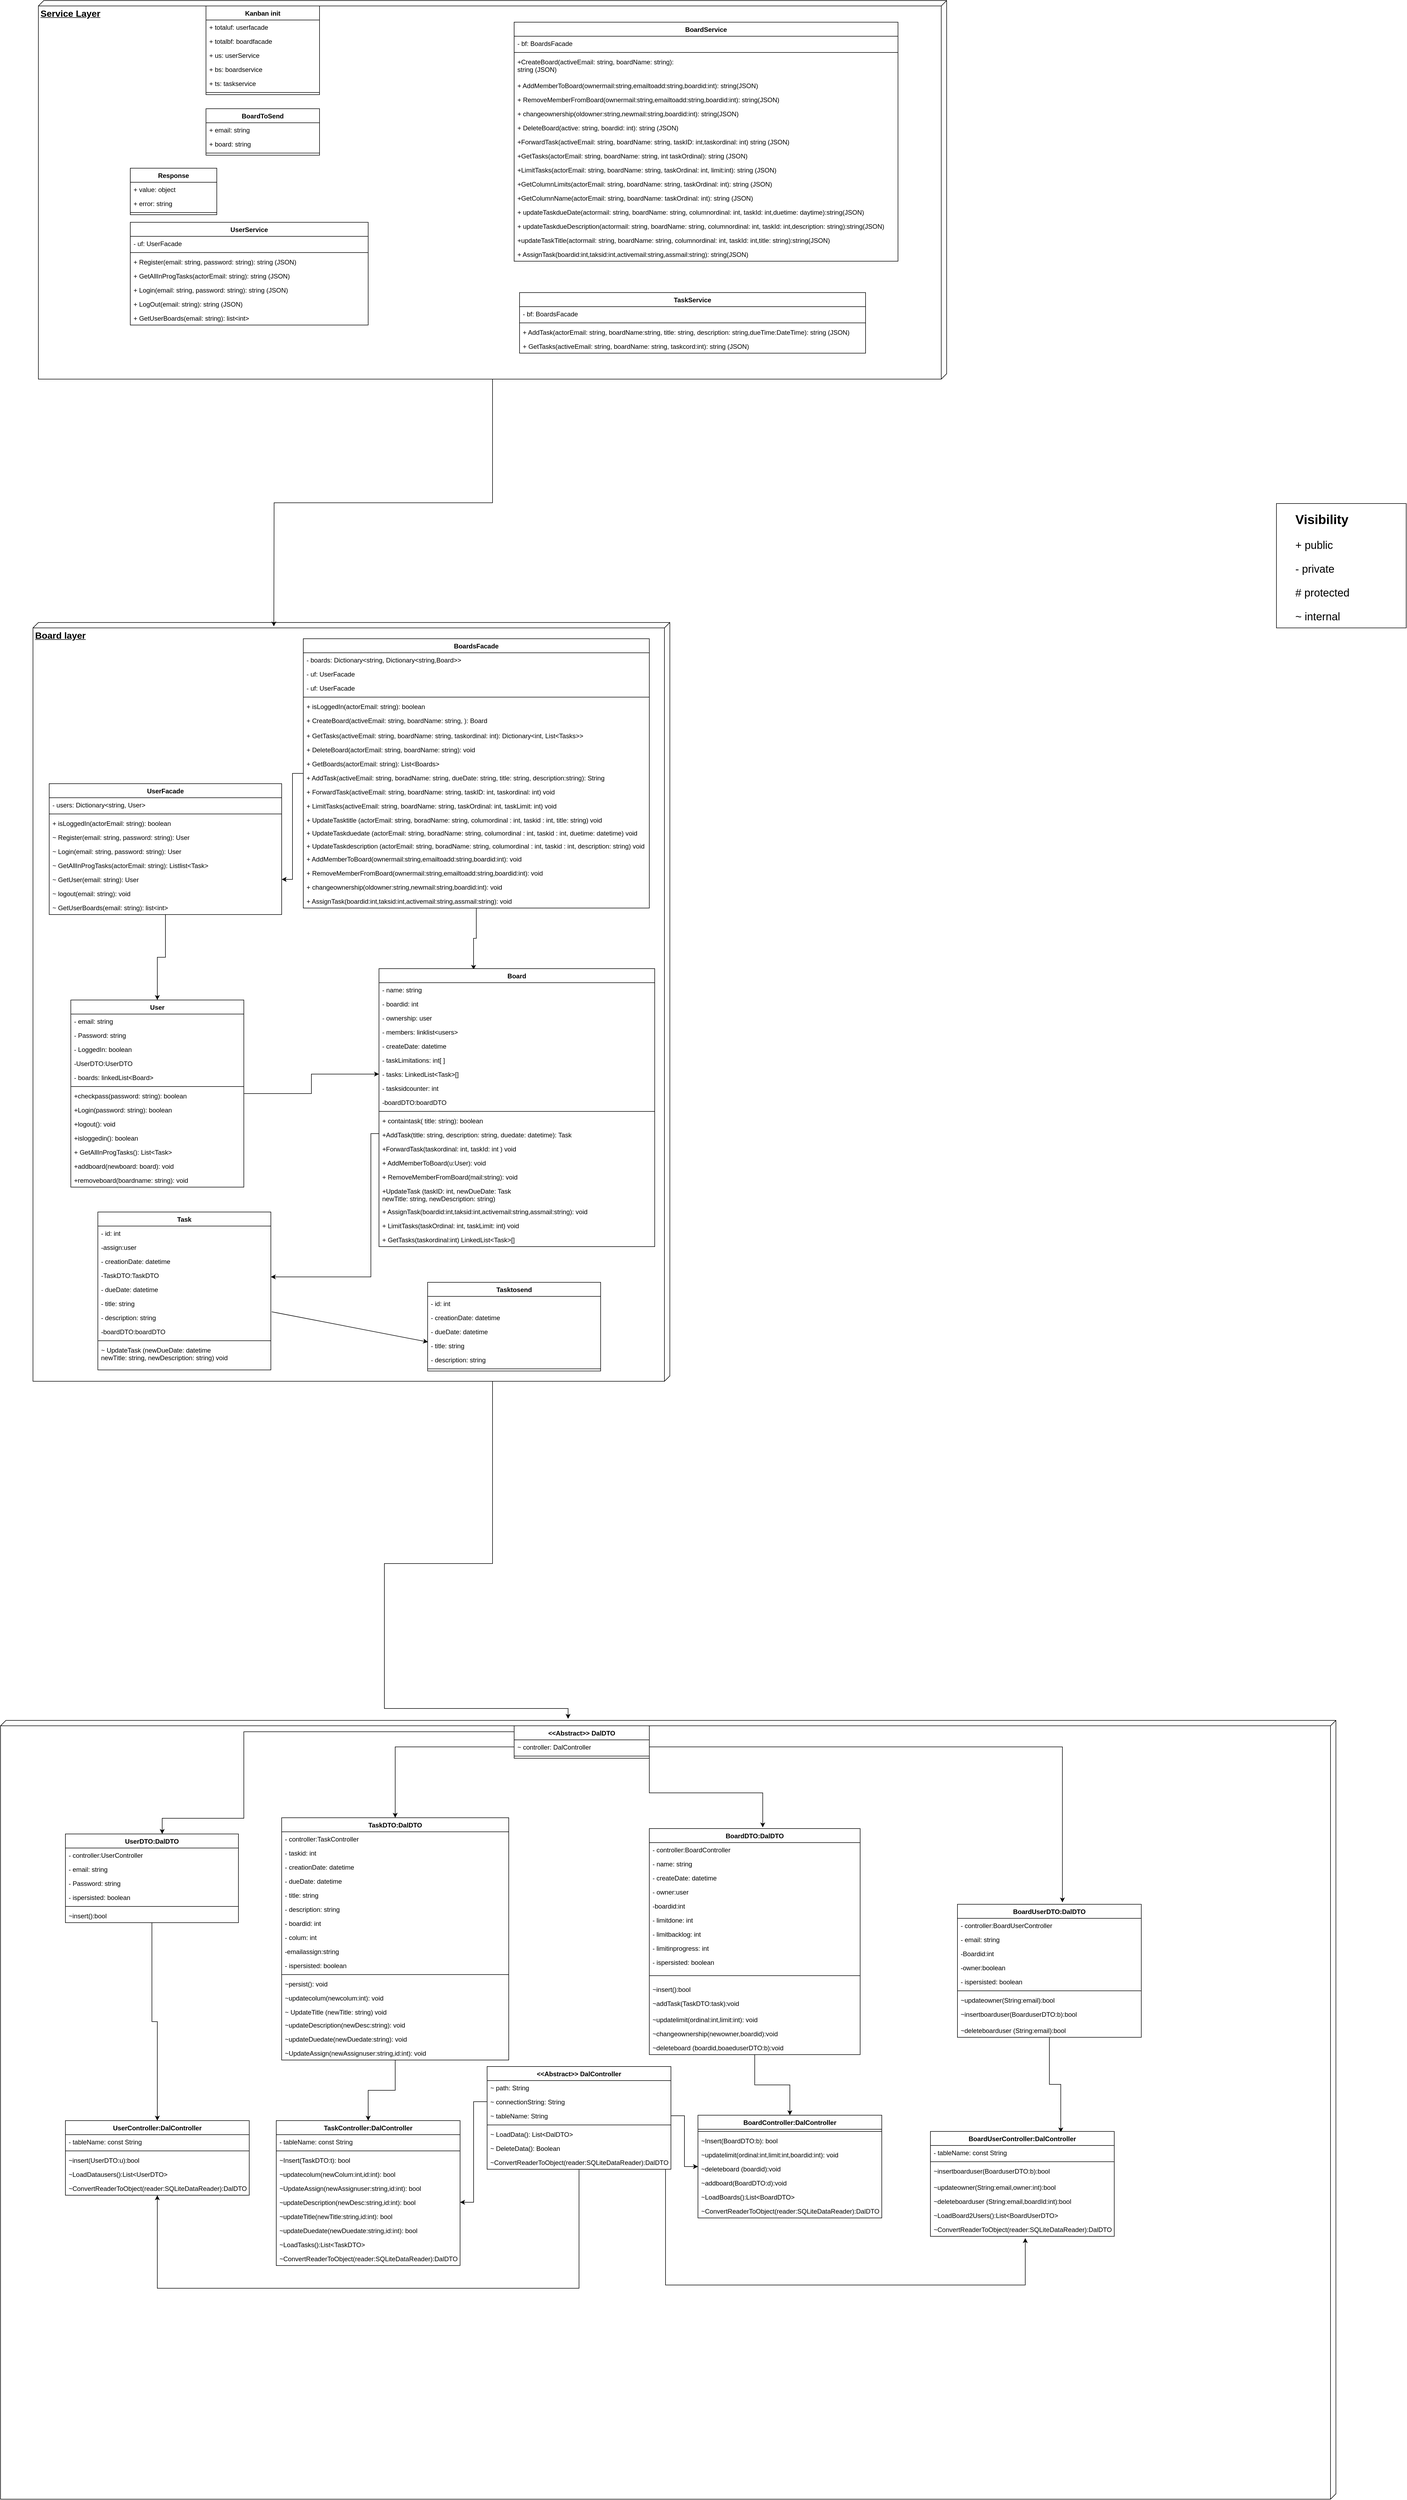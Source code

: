 <mxfile version="21.3.7" type="github">
  <diagram id="O67-2u_-2TFcaJubvXcG" name="Ver.1 ">
    <mxGraphModel dx="3666" dy="1970" grid="1" gridSize="10" guides="0" tooltips="1" connect="1" arrows="1" fold="1" page="1" pageScale="1" pageWidth="850" pageHeight="1100" math="0" shadow="0">
      <root>
        <mxCell id="VBnZpKVaB1zCFPe9Uqqp-0" />
        <mxCell id="VBnZpKVaB1zCFPe9Uqqp-1" parent="VBnZpKVaB1zCFPe9Uqqp-0" />
        <mxCell id="Lp8PQ1BGniAxGHV-DMHR-110" value="" style="edgeStyle=orthogonalEdgeStyle;rounded=0;orthogonalLoop=1;jettySize=auto;html=1;entryX=-0.002;entryY=0.575;entryDx=0;entryDy=0;entryPerimeter=0;" parent="VBnZpKVaB1zCFPe9Uqqp-1" source="VBnZpKVaB1zCFPe9Uqqp-8" target="Lp8PQ1BGniAxGHV-DMHR-0" edge="1">
          <mxGeometry relative="1" as="geometry">
            <mxPoint x="-200" y="2120" as="targetPoint" />
            <Array as="points">
              <mxPoint y="1950" />
              <mxPoint x="-200" y="1950" />
              <mxPoint x="-200" y="2218" />
            </Array>
          </mxGeometry>
        </mxCell>
        <mxCell id="VBnZpKVaB1zCFPe9Uqqp-8" value="Board layer" style="verticalAlign=top;align=left;spacingTop=8;spacingLeft=2;spacingRight=12;shape=cube;size=10;direction=south;fontStyle=5;html=1;fontSize=17;" parent="VBnZpKVaB1zCFPe9Uqqp-1" vertex="1">
          <mxGeometry x="-850" y="210" width="1178" height="1403" as="geometry" />
        </mxCell>
        <mxCell id="jm7iW_1jvPfy3EglFjOt-41" style="edgeStyle=orthogonalEdgeStyle;rounded=0;orthogonalLoop=1;jettySize=auto;html=1;entryX=-0.002;entryY=0.486;entryDx=0;entryDy=0;entryPerimeter=0;" parent="VBnZpKVaB1zCFPe9Uqqp-1" source="VBnZpKVaB1zCFPe9Uqqp-48" edge="1">
          <mxGeometry relative="1" as="geometry">
            <mxPoint x="-404.508" y="217.194" as="targetPoint" />
          </mxGeometry>
        </mxCell>
        <mxCell id="VBnZpKVaB1zCFPe9Uqqp-48" value="&lt;b&gt;Service Layer&lt;/b&gt;" style="verticalAlign=top;align=left;spacingTop=8;spacingLeft=2;spacingRight=12;shape=cube;size=10;direction=south;fontStyle=4;html=1;fontSize=17;" parent="VBnZpKVaB1zCFPe9Uqqp-1" vertex="1">
          <mxGeometry x="-840" y="-940" width="1680" height="700" as="geometry" />
        </mxCell>
        <mxCell id="9H-HSCi87pN9iO-kwYla-4" value="UserService" style="swimlane;fontStyle=1;align=center;verticalAlign=top;childLayout=stackLayout;horizontal=1;startSize=26;horizontalStack=0;resizeParent=1;resizeParentMax=0;resizeLast=0;collapsible=1;marginBottom=0;" parent="VBnZpKVaB1zCFPe9Uqqp-1" vertex="1">
          <mxGeometry x="-670" y="-530" width="440" height="190" as="geometry">
            <mxRectangle x="410" y="-136" width="110" height="30" as="alternateBounds" />
          </mxGeometry>
        </mxCell>
        <mxCell id="5XL453C_eE8keZYuNHrp-1" value="- uf: UserFacade" style="text;strokeColor=none;fillColor=none;align=left;verticalAlign=top;spacingLeft=4;spacingRight=4;overflow=hidden;rotatable=0;points=[[0,0.5],[1,0.5]];portConstraint=eastwest;" parent="9H-HSCi87pN9iO-kwYla-4" vertex="1">
          <mxGeometry y="26" width="440" height="26" as="geometry" />
        </mxCell>
        <mxCell id="9H-HSCi87pN9iO-kwYla-6" value="" style="line;strokeWidth=1;fillColor=none;align=left;verticalAlign=middle;spacingTop=-1;spacingLeft=3;spacingRight=3;rotatable=0;labelPosition=right;points=[];portConstraint=eastwest;" parent="9H-HSCi87pN9iO-kwYla-4" vertex="1">
          <mxGeometry y="52" width="440" height="8" as="geometry" />
        </mxCell>
        <mxCell id="9H-HSCi87pN9iO-kwYla-8" value="+ Register(email: string, password: string): string (JSON)" style="text;strokeColor=none;fillColor=none;align=left;verticalAlign=top;spacingLeft=4;spacingRight=4;overflow=hidden;rotatable=0;points=[[0,0.5],[1,0.5]];portConstraint=eastwest;" parent="9H-HSCi87pN9iO-kwYla-4" vertex="1">
          <mxGeometry y="60" width="440" height="26" as="geometry" />
        </mxCell>
        <mxCell id="XsfbrYQ8ZuPVmEfpnUuG-41" value="+ GetAllInProgTasks(actorEmail: string): string (JSON)" style="text;strokeColor=none;fillColor=none;align=left;verticalAlign=top;spacingLeft=4;spacingRight=4;overflow=hidden;rotatable=0;points=[[0,0.5],[1,0.5]];portConstraint=eastwest;" parent="9H-HSCi87pN9iO-kwYla-4" vertex="1">
          <mxGeometry y="86" width="440" height="26" as="geometry" />
        </mxCell>
        <mxCell id="Jb8qE3qB_nAeaEB2tUAc-10" value="+ Login(email: string, password: string): string (JSON)" style="text;strokeColor=none;fillColor=none;align=left;verticalAlign=top;spacingLeft=4;spacingRight=4;overflow=hidden;rotatable=0;points=[[0,0.5],[1,0.5]];portConstraint=eastwest;" parent="9H-HSCi87pN9iO-kwYla-4" vertex="1">
          <mxGeometry y="112" width="440" height="26" as="geometry" />
        </mxCell>
        <mxCell id="jm7iW_1jvPfy3EglFjOt-39" value="+ LogOut(email: string): string (JSON)" style="text;strokeColor=none;fillColor=none;align=left;verticalAlign=top;spacingLeft=4;spacingRight=4;overflow=hidden;rotatable=0;points=[[0,0.5],[1,0.5]];portConstraint=eastwest;" parent="9H-HSCi87pN9iO-kwYla-4" vertex="1">
          <mxGeometry y="138" width="440" height="26" as="geometry" />
        </mxCell>
        <mxCell id="Lp8PQ1BGniAxGHV-DMHR-173" value="+ GetUserBoards(email: string): list&lt;int&gt;" style="text;strokeColor=none;fillColor=none;align=left;verticalAlign=top;spacingLeft=4;spacingRight=4;overflow=hidden;rotatable=0;points=[[0,0.5],[1,0.5]];portConstraint=eastwest;" parent="9H-HSCi87pN9iO-kwYla-4" vertex="1">
          <mxGeometry y="164" width="440" height="26" as="geometry" />
        </mxCell>
        <mxCell id="9H-HSCi87pN9iO-kwYla-9" value="BoardService&#xa;" style="swimlane;fontStyle=1;align=center;verticalAlign=top;childLayout=stackLayout;horizontal=1;startSize=26;horizontalStack=0;resizeParent=1;resizeParentMax=0;resizeLast=0;collapsible=1;marginBottom=0;" parent="VBnZpKVaB1zCFPe9Uqqp-1" vertex="1">
          <mxGeometry x="40" y="-900" width="710" height="442" as="geometry">
            <mxRectangle x="870" y="-190" width="50" height="40" as="alternateBounds" />
          </mxGeometry>
        </mxCell>
        <mxCell id="oSLM8J11DNgLvnSmiM7m-27" value="- bf: BoardsFacade" style="text;strokeColor=none;fillColor=none;align=left;verticalAlign=top;spacingLeft=4;spacingRight=4;overflow=hidden;rotatable=0;points=[[0,0.5],[1,0.5]];portConstraint=eastwest;" parent="9H-HSCi87pN9iO-kwYla-9" vertex="1">
          <mxGeometry y="26" width="710" height="26" as="geometry" />
        </mxCell>
        <mxCell id="9H-HSCi87pN9iO-kwYla-10" value="" style="line;strokeWidth=1;fillColor=none;align=left;verticalAlign=middle;spacingTop=-1;spacingLeft=3;spacingRight=3;rotatable=0;labelPosition=right;points=[];portConstraint=eastwest;" parent="9H-HSCi87pN9iO-kwYla-9" vertex="1">
          <mxGeometry y="52" width="710" height="8" as="geometry" />
        </mxCell>
        <mxCell id="idOuLxEMT1_umdLXLCZ5-0" value="+CreateBoard(activeEmail: string, boardName: string):&#xa;string (JSON)" style="text;strokeColor=none;fillColor=none;align=left;verticalAlign=top;spacingLeft=4;spacingRight=4;overflow=hidden;rotatable=0;points=[[0,0.5],[1,0.5]];portConstraint=eastwest;" parent="9H-HSCi87pN9iO-kwYla-9" vertex="1">
          <mxGeometry y="60" width="710" height="44" as="geometry" />
        </mxCell>
        <mxCell id="Lp8PQ1BGniAxGHV-DMHR-165" value="+ AddMemberToBoard(ownermail:string,emailtoadd:string,boardid:int): string(JSON)" style="text;strokeColor=none;fillColor=none;align=left;verticalAlign=top;spacingLeft=4;spacingRight=4;overflow=hidden;rotatable=0;points=[[0,0.5],[1,0.5]];portConstraint=eastwest;" parent="9H-HSCi87pN9iO-kwYla-9" vertex="1">
          <mxGeometry y="104" width="710" height="26" as="geometry" />
        </mxCell>
        <mxCell id="Lp8PQ1BGniAxGHV-DMHR-166" value="+ RemoveMemberFromBoard(ownermail:string,emailtoadd:string,boardid:int): string(JSON)" style="text;strokeColor=none;fillColor=none;align=left;verticalAlign=top;spacingLeft=4;spacingRight=4;overflow=hidden;rotatable=0;points=[[0,0.5],[1,0.5]];portConstraint=eastwest;" parent="9H-HSCi87pN9iO-kwYla-9" vertex="1">
          <mxGeometry y="130" width="710" height="26" as="geometry" />
        </mxCell>
        <mxCell id="Lp8PQ1BGniAxGHV-DMHR-164" value="+ changeownership(oldowner:string,newmail:string,boardid:int): string(JSON)" style="text;strokeColor=none;fillColor=none;align=left;verticalAlign=top;spacingLeft=4;spacingRight=4;overflow=hidden;rotatable=0;points=[[0,0.5],[1,0.5]];portConstraint=eastwest;" parent="9H-HSCi87pN9iO-kwYla-9" vertex="1">
          <mxGeometry y="156" width="710" height="26" as="geometry" />
        </mxCell>
        <mxCell id="Jb8qE3qB_nAeaEB2tUAc-11" value="+ DeleteBoard(active: string, boardid: int): string (JSON)" style="text;strokeColor=none;fillColor=none;align=left;verticalAlign=top;spacingLeft=4;spacingRight=4;overflow=hidden;rotatable=0;points=[[0,0.5],[1,0.5]];portConstraint=eastwest;" parent="9H-HSCi87pN9iO-kwYla-9" vertex="1">
          <mxGeometry y="182" width="710" height="26" as="geometry" />
        </mxCell>
        <mxCell id="idOuLxEMT1_umdLXLCZ5-6" value="+ForwardTask(activeEmail: string, boardName: string, taskID: int,taskordinal: int) string (JSON)" style="text;strokeColor=none;fillColor=none;align=left;verticalAlign=top;spacingLeft=4;spacingRight=4;overflow=hidden;rotatable=0;points=[[0,0.5],[1,0.5]];portConstraint=eastwest;" parent="9H-HSCi87pN9iO-kwYla-9" vertex="1">
          <mxGeometry y="208" width="710" height="26" as="geometry" />
        </mxCell>
        <mxCell id="Jb8qE3qB_nAeaEB2tUAc-14" value="+GetTasks(actorEmail: string, boardName: string, int taskOrdinal): string (JSON)" style="text;strokeColor=none;fillColor=none;align=left;verticalAlign=top;spacingLeft=4;spacingRight=4;overflow=hidden;rotatable=0;points=[[0,0.5],[1,0.5]];portConstraint=eastwest;" parent="9H-HSCi87pN9iO-kwYla-9" vertex="1">
          <mxGeometry y="234" width="710" height="26" as="geometry" />
        </mxCell>
        <mxCell id="Jb8qE3qB_nAeaEB2tUAc-12" value="+LimitTasks(actorEmail: string, boardName: string, taskOrdinal: int, limit:int): string (JSON)" style="text;strokeColor=none;fillColor=none;align=left;verticalAlign=top;spacingLeft=4;spacingRight=4;overflow=hidden;rotatable=0;points=[[0,0.5],[1,0.5]];portConstraint=eastwest;" parent="9H-HSCi87pN9iO-kwYla-9" vertex="1">
          <mxGeometry y="260" width="710" height="26" as="geometry" />
        </mxCell>
        <mxCell id="Jb8qE3qB_nAeaEB2tUAc-13" value="+GetColumnLimits(actorEmail: string, boardName: string, taskOrdinal: int): string (JSON)" style="text;strokeColor=none;fillColor=none;align=left;verticalAlign=top;spacingLeft=4;spacingRight=4;overflow=hidden;rotatable=0;points=[[0,0.5],[1,0.5]];portConstraint=eastwest;" parent="9H-HSCi87pN9iO-kwYla-9" vertex="1">
          <mxGeometry y="286" width="710" height="26" as="geometry" />
        </mxCell>
        <mxCell id="XXJrdXo7zxaV3b2Aha76-2" value="+GetColumnName(actorEmail: string, boardName: taskOrdinal: int): string (JSON)" style="text;strokeColor=none;fillColor=none;align=left;verticalAlign=top;spacingLeft=4;spacingRight=4;overflow=hidden;rotatable=0;points=[[0,0.5],[1,0.5]];portConstraint=eastwest;" parent="9H-HSCi87pN9iO-kwYla-9" vertex="1">
          <mxGeometry y="312" width="710" height="26" as="geometry" />
        </mxCell>
        <mxCell id="idOuLxEMT1_umdLXLCZ5-1" value="+ updateTaskdueDate(actormail: string, boardName: string, columnordinal: int, taskId: int,duetime: daytime):string(JSON)" style="text;strokeColor=none;fillColor=none;align=left;verticalAlign=top;spacingLeft=4;spacingRight=4;overflow=hidden;rotatable=0;points=[[0,0.5],[1,0.5]];portConstraint=eastwest;" parent="9H-HSCi87pN9iO-kwYla-9" vertex="1">
          <mxGeometry y="338" width="710" height="26" as="geometry" />
        </mxCell>
        <mxCell id="XXJrdXo7zxaV3b2Aha76-5" value="+ updateTaskdueDescription(actormail: string, boardName: string, columnordinal: int, taskId: int,description: string):string(JSON)" style="text;strokeColor=none;fillColor=none;align=left;verticalAlign=top;spacingLeft=4;spacingRight=4;overflow=hidden;rotatable=0;points=[[0,0.5],[1,0.5]];portConstraint=eastwest;" parent="9H-HSCi87pN9iO-kwYla-9" vertex="1">
          <mxGeometry y="364" width="710" height="26" as="geometry" />
        </mxCell>
        <mxCell id="XXJrdXo7zxaV3b2Aha76-6" value="+updateTaskTitle(actormail: string, boardName: string, columnordinal: int, taskId: int,title: string):string(JSON)" style="text;strokeColor=none;fillColor=none;align=left;verticalAlign=top;spacingLeft=4;spacingRight=4;overflow=hidden;rotatable=0;points=[[0,0.5],[1,0.5]];portConstraint=eastwest;" parent="9H-HSCi87pN9iO-kwYla-9" vertex="1">
          <mxGeometry y="390" width="710" height="26" as="geometry" />
        </mxCell>
        <mxCell id="Lp8PQ1BGniAxGHV-DMHR-169" value="+ AssignTask(boardid:int,taksid:int,activemail:string,assmail:string): string(JSON)" style="text;strokeColor=none;fillColor=none;align=left;verticalAlign=top;spacingLeft=4;spacingRight=4;overflow=hidden;rotatable=0;points=[[0,0.5],[1,0.5]];portConstraint=eastwest;" parent="9H-HSCi87pN9iO-kwYla-9" vertex="1">
          <mxGeometry y="416" width="710" height="26" as="geometry" />
        </mxCell>
        <mxCell id="XXJrdXo7zxaV3b2Aha76-33" value="" style="edgeStyle=orthogonalEdgeStyle;rounded=0;orthogonalLoop=1;jettySize=auto;html=1;" parent="VBnZpKVaB1zCFPe9Uqqp-1" source="9H-HSCi87pN9iO-kwYla-30" target="oiUqH2fj7LsYzBPz2060-0" edge="1">
          <mxGeometry relative="1" as="geometry">
            <mxPoint x="-605" y="804" as="targetPoint" />
          </mxGeometry>
        </mxCell>
        <mxCell id="9H-HSCi87pN9iO-kwYla-30" value="UserFacade" style="swimlane;fontStyle=1;align=center;verticalAlign=top;childLayout=stackLayout;horizontal=1;startSize=26;horizontalStack=0;resizeParent=1;resizeParentMax=0;resizeLast=0;collapsible=1;marginBottom=0;" parent="VBnZpKVaB1zCFPe9Uqqp-1" vertex="1">
          <mxGeometry x="-820" y="508" width="430" height="242" as="geometry" />
        </mxCell>
        <mxCell id="9H-HSCi87pN9iO-kwYla-31" value="- users: Dictionary&lt;string, User&gt; " style="text;strokeColor=none;fillColor=none;align=left;verticalAlign=top;spacingLeft=4;spacingRight=4;overflow=hidden;rotatable=0;points=[[0,0.5],[1,0.5]];portConstraint=eastwest;" parent="9H-HSCi87pN9iO-kwYla-30" vertex="1">
          <mxGeometry y="26" width="430" height="26" as="geometry" />
        </mxCell>
        <mxCell id="9H-HSCi87pN9iO-kwYla-34" value="" style="line;strokeWidth=1;fillColor=none;align=left;verticalAlign=middle;spacingTop=-1;spacingLeft=3;spacingRight=3;rotatable=0;labelPosition=right;points=[];portConstraint=eastwest;" parent="9H-HSCi87pN9iO-kwYla-30" vertex="1">
          <mxGeometry y="52" width="430" height="8" as="geometry" />
        </mxCell>
        <mxCell id="XXJrdXo7zxaV3b2Aha76-35" value="+ isLoggedIn(actorEmail: string): boolean" style="text;strokeColor=none;fillColor=none;align=left;verticalAlign=top;spacingLeft=4;spacingRight=4;overflow=hidden;rotatable=0;points=[[0,0.5],[1,0.5]];portConstraint=eastwest;" parent="9H-HSCi87pN9iO-kwYla-30" vertex="1">
          <mxGeometry y="60" width="430" height="26" as="geometry" />
        </mxCell>
        <mxCell id="9H-HSCi87pN9iO-kwYla-36" value="~ Register(email: string, password: string): User" style="text;strokeColor=none;fillColor=none;align=left;verticalAlign=top;spacingLeft=4;spacingRight=4;overflow=hidden;rotatable=0;points=[[0,0.5],[1,0.5]];portConstraint=eastwest;" parent="9H-HSCi87pN9iO-kwYla-30" vertex="1">
          <mxGeometry y="86" width="430" height="26" as="geometry" />
        </mxCell>
        <mxCell id="dapKxO3sOrqz0o0nE-Ty-4" value="~ Login(email: string, password: string): User" style="text;strokeColor=none;fillColor=none;align=left;verticalAlign=top;spacingLeft=4;spacingRight=4;overflow=hidden;rotatable=0;points=[[0,0.5],[1,0.5]];portConstraint=eastwest;" parent="9H-HSCi87pN9iO-kwYla-30" vertex="1">
          <mxGeometry y="112" width="430" height="26" as="geometry" />
        </mxCell>
        <mxCell id="jm7iW_1jvPfy3EglFjOt-26" value="~ GetAllInProgTasks(actorEmail: string): Listlist&lt;Task&gt;" style="text;strokeColor=none;fillColor=none;align=left;verticalAlign=top;spacingLeft=4;spacingRight=4;overflow=hidden;rotatable=0;points=[[0,0.5],[1,0.5]];portConstraint=eastwest;" parent="9H-HSCi87pN9iO-kwYla-30" vertex="1">
          <mxGeometry y="138" width="430" height="26" as="geometry" />
        </mxCell>
        <mxCell id="XsfbrYQ8ZuPVmEfpnUuG-17" value="~ GetUser(email: string): User" style="text;strokeColor=none;fillColor=none;align=left;verticalAlign=top;spacingLeft=4;spacingRight=4;overflow=hidden;rotatable=0;points=[[0,0.5],[1,0.5]];portConstraint=eastwest;" parent="9H-HSCi87pN9iO-kwYla-30" vertex="1">
          <mxGeometry y="164" width="430" height="26" as="geometry" />
        </mxCell>
        <mxCell id="XXJrdXo7zxaV3b2Aha76-36" value="~ logout(email: string): void" style="text;strokeColor=none;fillColor=none;align=left;verticalAlign=top;spacingLeft=4;spacingRight=4;overflow=hidden;rotatable=0;points=[[0,0.5],[1,0.5]];portConstraint=eastwest;" parent="9H-HSCi87pN9iO-kwYla-30" vertex="1">
          <mxGeometry y="190" width="430" height="26" as="geometry" />
        </mxCell>
        <mxCell id="Lp8PQ1BGniAxGHV-DMHR-172" value="~ GetUserBoards(email: string): list&lt;int&gt;" style="text;strokeColor=none;fillColor=none;align=left;verticalAlign=top;spacingLeft=4;spacingRight=4;overflow=hidden;rotatable=0;points=[[0,0.5],[1,0.5]];portConstraint=eastwest;" parent="9H-HSCi87pN9iO-kwYla-30" vertex="1">
          <mxGeometry y="216" width="430" height="26" as="geometry" />
        </mxCell>
        <mxCell id="jm7iW_1jvPfy3EglFjOt-44" style="edgeStyle=orthogonalEdgeStyle;rounded=0;orthogonalLoop=1;jettySize=auto;html=1;entryX=0.343;entryY=0.004;entryDx=0;entryDy=0;entryPerimeter=0;" parent="VBnZpKVaB1zCFPe9Uqqp-1" source="oSLM8J11DNgLvnSmiM7m-12" target="XsfbrYQ8ZuPVmEfpnUuG-7" edge="1">
          <mxGeometry relative="1" as="geometry" />
        </mxCell>
        <mxCell id="XXJrdXo7zxaV3b2Aha76-31" value="" style="edgeStyle=orthogonalEdgeStyle;rounded=0;orthogonalLoop=1;jettySize=auto;html=1;" parent="VBnZpKVaB1zCFPe9Uqqp-1" source="oSLM8J11DNgLvnSmiM7m-12" target="XsfbrYQ8ZuPVmEfpnUuG-17" edge="1">
          <mxGeometry relative="1" as="geometry" />
        </mxCell>
        <mxCell id="oSLM8J11DNgLvnSmiM7m-12" value="BoardsFacade" style="swimlane;fontStyle=1;align=center;verticalAlign=top;childLayout=stackLayout;horizontal=1;startSize=26;horizontalStack=0;resizeParent=1;resizeParentMax=0;resizeLast=0;collapsible=1;marginBottom=0;" parent="VBnZpKVaB1zCFPe9Uqqp-1" vertex="1">
          <mxGeometry x="-350" y="240" width="640" height="498" as="geometry" />
        </mxCell>
        <mxCell id="oSLM8J11DNgLvnSmiM7m-13" value="- boards: Dictionary&lt;string, Dictionary&lt;string,Board&gt;&gt; " style="text;strokeColor=none;fillColor=none;align=left;verticalAlign=top;spacingLeft=4;spacingRight=4;overflow=hidden;rotatable=0;points=[[0,0.5],[1,0.5]];portConstraint=eastwest;" parent="oSLM8J11DNgLvnSmiM7m-12" vertex="1">
          <mxGeometry y="26" width="640" height="26" as="geometry" />
        </mxCell>
        <mxCell id="XsfbrYQ8ZuPVmEfpnUuG-18" value="- uf: UserFacade&#xa;" style="text;strokeColor=none;fillColor=none;align=left;verticalAlign=top;spacingLeft=4;spacingRight=4;overflow=hidden;rotatable=0;points=[[0,0.5],[1,0.5]];portConstraint=eastwest;" parent="oSLM8J11DNgLvnSmiM7m-12" vertex="1">
          <mxGeometry y="52" width="640" height="26" as="geometry" />
        </mxCell>
        <mxCell id="2h6bBqkScVov7Y7T7lH--19" value="- uf: UserFacade&#xa;" style="text;strokeColor=none;fillColor=none;align=left;verticalAlign=top;spacingLeft=4;spacingRight=4;overflow=hidden;rotatable=0;points=[[0,0.5],[1,0.5]];portConstraint=eastwest;" parent="oSLM8J11DNgLvnSmiM7m-12" vertex="1">
          <mxGeometry y="78" width="640" height="26" as="geometry" />
        </mxCell>
        <mxCell id="oSLM8J11DNgLvnSmiM7m-14" value="" style="line;strokeWidth=1;fillColor=none;align=left;verticalAlign=middle;spacingTop=-1;spacingLeft=3;spacingRight=3;rotatable=0;labelPosition=right;points=[];portConstraint=eastwest;" parent="oSLM8J11DNgLvnSmiM7m-12" vertex="1">
          <mxGeometry y="104" width="640" height="8" as="geometry" />
        </mxCell>
        <mxCell id="XXJrdXo7zxaV3b2Aha76-15" value="+ isLoggedIn(actorEmail: string): boolean" style="text;strokeColor=none;fillColor=none;align=left;verticalAlign=top;spacingLeft=4;spacingRight=4;overflow=hidden;rotatable=0;points=[[0,0.5],[1,0.5]];portConstraint=eastwest;" parent="oSLM8J11DNgLvnSmiM7m-12" vertex="1">
          <mxGeometry y="112" width="640" height="26" as="geometry" />
        </mxCell>
        <mxCell id="oSLM8J11DNgLvnSmiM7m-15" value="+ CreateBoard(activeEmail: string, boardName: string, ): Board" style="text;strokeColor=none;fillColor=none;align=left;verticalAlign=top;spacingLeft=4;spacingRight=4;overflow=hidden;rotatable=0;points=[[0,0.5],[1,0.5]];portConstraint=eastwest;" parent="oSLM8J11DNgLvnSmiM7m-12" vertex="1">
          <mxGeometry y="138" width="640" height="28" as="geometry" />
        </mxCell>
        <mxCell id="jm7iW_1jvPfy3EglFjOt-25" value="+ GetTasks(activeEmail: string, boardName: string, taskordinal: int): Dictionary&lt;int, List&lt;Tasks&gt;&gt;" style="text;strokeColor=none;fillColor=none;align=left;verticalAlign=top;spacingLeft=4;spacingRight=4;overflow=hidden;rotatable=0;points=[[0,0.5],[1,0.5]];portConstraint=eastwest;" parent="oSLM8J11DNgLvnSmiM7m-12" vertex="1">
          <mxGeometry y="166" width="640" height="26" as="geometry" />
        </mxCell>
        <mxCell id="oSLM8J11DNgLvnSmiM7m-16" value="+ DeleteBoard(actorEmail: string, boardName: string): void" style="text;strokeColor=none;fillColor=none;align=left;verticalAlign=top;spacingLeft=4;spacingRight=4;overflow=hidden;rotatable=0;points=[[0,0.5],[1,0.5]];portConstraint=eastwest;" parent="oSLM8J11DNgLvnSmiM7m-12" vertex="1">
          <mxGeometry y="192" width="640" height="26" as="geometry" />
        </mxCell>
        <mxCell id="XsfbrYQ8ZuPVmEfpnUuG-6" value="+ GetBoards(actorEmail: string): List&lt;Boards&gt;" style="text;strokeColor=none;fillColor=none;align=left;verticalAlign=top;spacingLeft=4;spacingRight=4;overflow=hidden;rotatable=0;points=[[0,0.5],[1,0.5]];portConstraint=eastwest;" parent="oSLM8J11DNgLvnSmiM7m-12" vertex="1">
          <mxGeometry y="218" width="640" height="26" as="geometry" />
        </mxCell>
        <mxCell id="XsfbrYQ8ZuPVmEfpnUuG-21" value="+ AddTask(activeEmail: string, boradName: string, dueDate: string, title: string, description:string): String " style="text;strokeColor=none;fillColor=none;align=left;verticalAlign=top;spacingLeft=4;spacingRight=4;overflow=hidden;rotatable=0;points=[[0,0.5],[1,0.5]];portConstraint=eastwest;" parent="oSLM8J11DNgLvnSmiM7m-12" vertex="1">
          <mxGeometry y="244" width="640" height="26" as="geometry" />
        </mxCell>
        <mxCell id="jm7iW_1jvPfy3EglFjOt-28" value="+ ForwardTask(activeEmail: string, boardName: string, taskID: int, taskordinal: int) void" style="text;strokeColor=none;fillColor=none;align=left;verticalAlign=top;spacingLeft=4;spacingRight=4;overflow=hidden;rotatable=0;points=[[0,0.5],[1,0.5]];portConstraint=eastwest;" parent="oSLM8J11DNgLvnSmiM7m-12" vertex="1">
          <mxGeometry y="270" width="640" height="26" as="geometry" />
        </mxCell>
        <mxCell id="_LMebN-zA9hNjsBDKo2D-0" value="+ LimitTasks(activeEmail: string, boardName: string, taskOrdinal: int, taskLimit: int) void" style="text;strokeColor=none;fillColor=none;align=left;verticalAlign=top;spacingLeft=4;spacingRight=4;overflow=hidden;rotatable=0;points=[[0,0.5],[1,0.5]];portConstraint=eastwest;" parent="oSLM8J11DNgLvnSmiM7m-12" vertex="1">
          <mxGeometry y="296" width="640" height="26" as="geometry" />
        </mxCell>
        <mxCell id="jm7iW_1jvPfy3EglFjOt-29" value="+ UpdateTasktitle (actorEmail: string, boradName: string, columordinal : int, taskid : int, title: string) void" style="text;strokeColor=none;fillColor=none;align=left;verticalAlign=top;spacingLeft=4;spacingRight=4;overflow=hidden;rotatable=0;points=[[0,0.5],[1,0.5]];portConstraint=eastwest;" parent="oSLM8J11DNgLvnSmiM7m-12" vertex="1">
          <mxGeometry y="322" width="640" height="24" as="geometry" />
        </mxCell>
        <mxCell id="XXJrdXo7zxaV3b2Aha76-18" value="+ UpdateTaskduedate (actorEmail: string, boradName: string, columordinal : int, taskid : int, duetime: datetime) void" style="text;strokeColor=none;fillColor=none;align=left;verticalAlign=top;spacingLeft=4;spacingRight=4;overflow=hidden;rotatable=0;points=[[0,0.5],[1,0.5]];portConstraint=eastwest;" parent="oSLM8J11DNgLvnSmiM7m-12" vertex="1">
          <mxGeometry y="346" width="640" height="24" as="geometry" />
        </mxCell>
        <mxCell id="XXJrdXo7zxaV3b2Aha76-19" value="+ UpdateTaskdescription (actorEmail: string, boradName: string, columordinal : int, taskid : int, description: string) void" style="text;strokeColor=none;fillColor=none;align=left;verticalAlign=top;spacingLeft=4;spacingRight=4;overflow=hidden;rotatable=0;points=[[0,0.5],[1,0.5]];portConstraint=eastwest;" parent="oSLM8J11DNgLvnSmiM7m-12" vertex="1">
          <mxGeometry y="370" width="640" height="24" as="geometry" />
        </mxCell>
        <mxCell id="Lp8PQ1BGniAxGHV-DMHR-135" value="+ AddMemberToBoard(ownermail:string,emailtoadd:string,boardid:int): void" style="text;strokeColor=none;fillColor=none;align=left;verticalAlign=top;spacingLeft=4;spacingRight=4;overflow=hidden;rotatable=0;points=[[0,0.5],[1,0.5]];portConstraint=eastwest;" parent="oSLM8J11DNgLvnSmiM7m-12" vertex="1">
          <mxGeometry y="394" width="640" height="26" as="geometry" />
        </mxCell>
        <mxCell id="Lp8PQ1BGniAxGHV-DMHR-134" value="+ RemoveMemberFromBoard(ownermail:string,emailtoadd:string,boardid:int): void" style="text;strokeColor=none;fillColor=none;align=left;verticalAlign=top;spacingLeft=4;spacingRight=4;overflow=hidden;rotatable=0;points=[[0,0.5],[1,0.5]];portConstraint=eastwest;" parent="oSLM8J11DNgLvnSmiM7m-12" vertex="1">
          <mxGeometry y="420" width="640" height="26" as="geometry" />
        </mxCell>
        <mxCell id="Lp8PQ1BGniAxGHV-DMHR-140" value="+ changeownership(oldowner:string,newmail:string,boardid:int): void" style="text;strokeColor=none;fillColor=none;align=left;verticalAlign=top;spacingLeft=4;spacingRight=4;overflow=hidden;rotatable=0;points=[[0,0.5],[1,0.5]];portConstraint=eastwest;" parent="oSLM8J11DNgLvnSmiM7m-12" vertex="1">
          <mxGeometry y="446" width="640" height="26" as="geometry" />
        </mxCell>
        <mxCell id="Lp8PQ1BGniAxGHV-DMHR-167" value="+ AssignTask(boardid:int,taksid:int,activemail:string,assmail:string): void" style="text;strokeColor=none;fillColor=none;align=left;verticalAlign=top;spacingLeft=4;spacingRight=4;overflow=hidden;rotatable=0;points=[[0,0.5],[1,0.5]];portConstraint=eastwest;" parent="oSLM8J11DNgLvnSmiM7m-12" vertex="1">
          <mxGeometry y="472" width="640" height="26" as="geometry" />
        </mxCell>
        <mxCell id="rEs5V41mJmTERgTFBbWT-6" value="BoardToSend" style="swimlane;fontStyle=1;align=center;verticalAlign=top;childLayout=stackLayout;horizontal=1;startSize=26;horizontalStack=0;resizeParent=1;resizeParentMax=0;resizeLast=0;collapsible=1;marginBottom=0;" parent="VBnZpKVaB1zCFPe9Uqqp-1" vertex="1">
          <mxGeometry x="-530" y="-740" width="210" height="86" as="geometry" />
        </mxCell>
        <mxCell id="rEs5V41mJmTERgTFBbWT-7" value="+ email: string" style="text;strokeColor=none;fillColor=none;align=left;verticalAlign=top;spacingLeft=4;spacingRight=4;overflow=hidden;rotatable=0;points=[[0,0.5],[1,0.5]];portConstraint=eastwest;" parent="rEs5V41mJmTERgTFBbWT-6" vertex="1">
          <mxGeometry y="26" width="210" height="26" as="geometry" />
        </mxCell>
        <mxCell id="jm7iW_1jvPfy3EglFjOt-45" value="+ board: string" style="text;strokeColor=none;fillColor=none;align=left;verticalAlign=top;spacingLeft=4;spacingRight=4;overflow=hidden;rotatable=0;points=[[0,0.5],[1,0.5]];portConstraint=eastwest;" parent="rEs5V41mJmTERgTFBbWT-6" vertex="1">
          <mxGeometry y="52" width="210" height="26" as="geometry" />
        </mxCell>
        <mxCell id="rEs5V41mJmTERgTFBbWT-9" value="" style="line;strokeWidth=1;fillColor=none;align=left;verticalAlign=middle;spacingTop=-1;spacingLeft=3;spacingRight=3;rotatable=0;labelPosition=right;points=[];portConstraint=eastwest;" parent="rEs5V41mJmTERgTFBbWT-6" vertex="1">
          <mxGeometry y="78" width="210" height="8" as="geometry" />
        </mxCell>
        <mxCell id="dapKxO3sOrqz0o0nE-Ty-0" value="Response" style="swimlane;fontStyle=1;align=center;verticalAlign=top;childLayout=stackLayout;horizontal=1;startSize=26;horizontalStack=0;resizeParent=1;resizeParentMax=0;resizeLast=0;collapsible=1;marginBottom=0;" parent="VBnZpKVaB1zCFPe9Uqqp-1" vertex="1">
          <mxGeometry x="-670" y="-630" width="160" height="86" as="geometry" />
        </mxCell>
        <mxCell id="dapKxO3sOrqz0o0nE-Ty-1" value="+ value: object" style="text;strokeColor=none;fillColor=none;align=left;verticalAlign=top;spacingLeft=4;spacingRight=4;overflow=hidden;rotatable=0;points=[[0,0.5],[1,0.5]];portConstraint=eastwest;" parent="dapKxO3sOrqz0o0nE-Ty-0" vertex="1">
          <mxGeometry y="26" width="160" height="26" as="geometry" />
        </mxCell>
        <mxCell id="dapKxO3sOrqz0o0nE-Ty-2" value="+ error: string" style="text;strokeColor=none;fillColor=none;align=left;verticalAlign=top;spacingLeft=4;spacingRight=4;overflow=hidden;rotatable=0;points=[[0,0.5],[1,0.5]];portConstraint=eastwest;" parent="dapKxO3sOrqz0o0nE-Ty-0" vertex="1">
          <mxGeometry y="52" width="160" height="26" as="geometry" />
        </mxCell>
        <mxCell id="dapKxO3sOrqz0o0nE-Ty-3" value="" style="line;strokeWidth=1;fillColor=none;align=left;verticalAlign=middle;spacingTop=-1;spacingLeft=3;spacingRight=3;rotatable=0;labelPosition=right;points=[];portConstraint=eastwest;" parent="dapKxO3sOrqz0o0nE-Ty-0" vertex="1">
          <mxGeometry y="78" width="160" height="8" as="geometry" />
        </mxCell>
        <mxCell id="jm7iW_1jvPfy3EglFjOt-43" style="edgeStyle=orthogonalEdgeStyle;rounded=0;orthogonalLoop=1;jettySize=auto;html=1;entryX=0;entryY=0.5;entryDx=0;entryDy=0;" parent="VBnZpKVaB1zCFPe9Uqqp-1" source="oiUqH2fj7LsYzBPz2060-0" target="jm7iW_1jvPfy3EglFjOt-27" edge="1">
          <mxGeometry relative="1" as="geometry">
            <mxPoint x="-190.0" y="1045" as="targetPoint" />
          </mxGeometry>
        </mxCell>
        <mxCell id="oiUqH2fj7LsYzBPz2060-0" value="User" style="swimlane;fontStyle=1;align=center;verticalAlign=top;childLayout=stackLayout;horizontal=1;startSize=26;horizontalStack=0;resizeParent=1;resizeParentMax=0;resizeLast=0;collapsible=1;marginBottom=0;" parent="VBnZpKVaB1zCFPe9Uqqp-1" vertex="1">
          <mxGeometry x="-780" y="908" width="320" height="346" as="geometry" />
        </mxCell>
        <mxCell id="oiUqH2fj7LsYzBPz2060-1" value="- email: string" style="text;strokeColor=none;fillColor=none;align=left;verticalAlign=top;spacingLeft=4;spacingRight=4;overflow=hidden;rotatable=0;points=[[0,0.5],[1,0.5]];portConstraint=eastwest;" parent="oiUqH2fj7LsYzBPz2060-0" vertex="1">
          <mxGeometry y="26" width="320" height="26" as="geometry" />
        </mxCell>
        <mxCell id="oiUqH2fj7LsYzBPz2060-2" value="- Password: string" style="text;strokeColor=none;fillColor=none;align=left;verticalAlign=top;spacingLeft=4;spacingRight=4;overflow=hidden;rotatable=0;points=[[0,0.5],[1,0.5]];portConstraint=eastwest;" parent="oiUqH2fj7LsYzBPz2060-0" vertex="1">
          <mxGeometry y="52" width="320" height="26" as="geometry" />
        </mxCell>
        <mxCell id="oiUqH2fj7LsYzBPz2060-3" value="- LoggedIn: boolean" style="text;strokeColor=none;fillColor=none;align=left;verticalAlign=top;spacingLeft=4;spacingRight=4;overflow=hidden;rotatable=0;points=[[0,0.5],[1,0.5]];portConstraint=eastwest;" parent="oiUqH2fj7LsYzBPz2060-0" vertex="1">
          <mxGeometry y="78" width="320" height="26" as="geometry" />
        </mxCell>
        <mxCell id="2h6bBqkScVov7Y7T7lH--3" value="-UserDTO:UserDTO" style="text;strokeColor=none;fillColor=none;align=left;verticalAlign=top;spacingLeft=4;spacingRight=4;overflow=hidden;rotatable=0;points=[[0,0.5],[1,0.5]];portConstraint=eastwest;" parent="oiUqH2fj7LsYzBPz2060-0" vertex="1">
          <mxGeometry y="104" width="320" height="26" as="geometry" />
        </mxCell>
        <mxCell id="oiUqH2fj7LsYzBPz2060-5" value="- boards: linkedList&lt;Board&gt;" style="text;strokeColor=none;fillColor=none;align=left;verticalAlign=top;spacingLeft=4;spacingRight=4;overflow=hidden;rotatable=0;points=[[0,0.5],[1,0.5]];portConstraint=eastwest;" parent="oiUqH2fj7LsYzBPz2060-0" vertex="1">
          <mxGeometry y="130" width="320" height="26" as="geometry" />
        </mxCell>
        <mxCell id="oiUqH2fj7LsYzBPz2060-6" value="" style="line;strokeWidth=1;fillColor=none;align=left;verticalAlign=middle;spacingTop=-1;spacingLeft=3;spacingRight=3;rotatable=0;labelPosition=right;points=[];portConstraint=eastwest;" parent="oiUqH2fj7LsYzBPz2060-0" vertex="1">
          <mxGeometry y="156" width="320" height="8" as="geometry" />
        </mxCell>
        <mxCell id="XXJrdXo7zxaV3b2Aha76-37" value="+checkpass(password: string): boolean" style="text;strokeColor=none;fillColor=none;align=left;verticalAlign=top;spacingLeft=4;spacingRight=4;overflow=hidden;rotatable=0;points=[[0,0.5],[1,0.5]];portConstraint=eastwest;" parent="oiUqH2fj7LsYzBPz2060-0" vertex="1">
          <mxGeometry y="164" width="320" height="26" as="geometry" />
        </mxCell>
        <mxCell id="Qixs4rsCO21JeqY2hhVA-0" value="+Login(password: string): boolean" style="text;strokeColor=none;fillColor=none;align=left;verticalAlign=top;spacingLeft=4;spacingRight=4;overflow=hidden;rotatable=0;points=[[0,0.5],[1,0.5]];portConstraint=eastwest;" parent="oiUqH2fj7LsYzBPz2060-0" vertex="1">
          <mxGeometry y="190" width="320" height="26" as="geometry" />
        </mxCell>
        <mxCell id="XXJrdXo7zxaV3b2Aha76-38" value="+logout(): void" style="text;strokeColor=none;fillColor=none;align=left;verticalAlign=top;spacingLeft=4;spacingRight=4;overflow=hidden;rotatable=0;points=[[0,0.5],[1,0.5]];portConstraint=eastwest;" parent="oiUqH2fj7LsYzBPz2060-0" vertex="1">
          <mxGeometry y="216" width="320" height="26" as="geometry" />
        </mxCell>
        <mxCell id="XXJrdXo7zxaV3b2Aha76-39" value="+isloggedin(): boolean" style="text;strokeColor=none;fillColor=none;align=left;verticalAlign=top;spacingLeft=4;spacingRight=4;overflow=hidden;rotatable=0;points=[[0,0.5],[1,0.5]];portConstraint=eastwest;" parent="oiUqH2fj7LsYzBPz2060-0" vertex="1">
          <mxGeometry y="242" width="320" height="26" as="geometry" />
        </mxCell>
        <mxCell id="jm7iW_1jvPfy3EglFjOt-30" value="+ GetAllInProgTasks(): List&lt;Task&gt;" style="text;strokeColor=none;fillColor=none;align=left;verticalAlign=top;spacingLeft=4;spacingRight=4;overflow=hidden;rotatable=0;points=[[0,0.5],[1,0.5]];portConstraint=eastwest;" parent="oiUqH2fj7LsYzBPz2060-0" vertex="1">
          <mxGeometry y="268" width="320" height="26" as="geometry" />
        </mxCell>
        <mxCell id="XXJrdXo7zxaV3b2Aha76-41" value="+addboard(newboard: board): void" style="text;strokeColor=none;fillColor=none;align=left;verticalAlign=top;spacingLeft=4;spacingRight=4;overflow=hidden;rotatable=0;points=[[0,0.5],[1,0.5]];portConstraint=eastwest;" parent="oiUqH2fj7LsYzBPz2060-0" vertex="1">
          <mxGeometry y="294" width="320" height="26" as="geometry" />
        </mxCell>
        <mxCell id="XXJrdXo7zxaV3b2Aha76-40" value="+removeboard(boardname: string): void" style="text;strokeColor=none;fillColor=none;align=left;verticalAlign=top;spacingLeft=4;spacingRight=4;overflow=hidden;rotatable=0;points=[[0,0.5],[1,0.5]];portConstraint=eastwest;" parent="oiUqH2fj7LsYzBPz2060-0" vertex="1">
          <mxGeometry y="320" width="320" height="26" as="geometry" />
        </mxCell>
        <mxCell id="XsfbrYQ8ZuPVmEfpnUuG-7" value="Board" style="swimlane;fontStyle=1;align=center;verticalAlign=top;childLayout=stackLayout;horizontal=1;startSize=26;horizontalStack=0;resizeParent=1;resizeParentMax=0;resizeLast=0;collapsible=1;marginBottom=0;" parent="VBnZpKVaB1zCFPe9Uqqp-1" vertex="1">
          <mxGeometry x="-210" y="850" width="510" height="514" as="geometry" />
        </mxCell>
        <mxCell id="jm7iW_1jvPfy3EglFjOt-16" value="- name: string" style="text;strokeColor=none;fillColor=none;align=left;verticalAlign=top;spacingLeft=4;spacingRight=4;overflow=hidden;rotatable=0;points=[[0,0.5],[1,0.5]];portConstraint=eastwest;" parent="XsfbrYQ8ZuPVmEfpnUuG-7" vertex="1">
          <mxGeometry y="26" width="510" height="26" as="geometry" />
        </mxCell>
        <mxCell id="Lp8PQ1BGniAxGHV-DMHR-113" value="- boardid: int" style="text;strokeColor=none;fillColor=none;align=left;verticalAlign=top;spacingLeft=4;spacingRight=4;overflow=hidden;rotatable=0;points=[[0,0.5],[1,0.5]];portConstraint=eastwest;" parent="XsfbrYQ8ZuPVmEfpnUuG-7" vertex="1">
          <mxGeometry y="52" width="510" height="26" as="geometry" />
        </mxCell>
        <mxCell id="Lp8PQ1BGniAxGHV-DMHR-27" value="- ownership: user&#xa;" style="text;strokeColor=none;fillColor=none;align=left;verticalAlign=top;spacingLeft=4;spacingRight=4;overflow=hidden;rotatable=0;points=[[0,0.5],[1,0.5]];portConstraint=eastwest;" parent="XsfbrYQ8ZuPVmEfpnUuG-7" vertex="1">
          <mxGeometry y="78" width="510" height="26" as="geometry" />
        </mxCell>
        <mxCell id="Lp8PQ1BGniAxGHV-DMHR-28" value="- members: linklist&lt;users&gt;&#xa;" style="text;strokeColor=none;fillColor=none;align=left;verticalAlign=top;spacingLeft=4;spacingRight=4;overflow=hidden;rotatable=0;points=[[0,0.5],[1,0.5]];portConstraint=eastwest;" parent="XsfbrYQ8ZuPVmEfpnUuG-7" vertex="1">
          <mxGeometry y="104" width="510" height="26" as="geometry" />
        </mxCell>
        <mxCell id="jm7iW_1jvPfy3EglFjOt-20" value="- createDate: datetime" style="text;strokeColor=none;fillColor=none;align=left;verticalAlign=top;spacingLeft=4;spacingRight=4;overflow=hidden;rotatable=0;points=[[0,0.5],[1,0.5]];portConstraint=eastwest;" parent="XsfbrYQ8ZuPVmEfpnUuG-7" vertex="1">
          <mxGeometry y="130" width="510" height="26" as="geometry" />
        </mxCell>
        <mxCell id="_LMebN-zA9hNjsBDKo2D-2" value="- taskLimitations: int[ ] " style="text;strokeColor=none;fillColor=none;align=left;verticalAlign=top;spacingLeft=4;spacingRight=4;overflow=hidden;rotatable=0;points=[[0,0.5],[1,0.5]];portConstraint=eastwest;" parent="XsfbrYQ8ZuPVmEfpnUuG-7" vertex="1">
          <mxGeometry y="156" width="510" height="26" as="geometry" />
        </mxCell>
        <mxCell id="jm7iW_1jvPfy3EglFjOt-27" value="- tasks: LinkedList&lt;Task&gt;[]" style="text;strokeColor=none;fillColor=none;align=left;verticalAlign=top;spacingLeft=4;spacingRight=4;overflow=hidden;rotatable=0;points=[[0,0.5],[1,0.5]];portConstraint=eastwest;" parent="XsfbrYQ8ZuPVmEfpnUuG-7" vertex="1">
          <mxGeometry y="182" width="510" height="26" as="geometry" />
        </mxCell>
        <mxCell id="XXJrdXo7zxaV3b2Aha76-20" value="- tasksidcounter: int" style="text;strokeColor=none;fillColor=none;align=left;verticalAlign=top;spacingLeft=4;spacingRight=4;overflow=hidden;rotatable=0;points=[[0,0.5],[1,0.5]];portConstraint=eastwest;" parent="XsfbrYQ8ZuPVmEfpnUuG-7" vertex="1">
          <mxGeometry y="208" width="510" height="26" as="geometry" />
        </mxCell>
        <mxCell id="WTf8Ihfz6Uwz_kDIr0gA-1" value="-boardDTO:boardDTO" style="text;strokeColor=none;fillColor=none;align=left;verticalAlign=top;spacingLeft=4;spacingRight=4;overflow=hidden;rotatable=0;points=[[0,0.5],[1,0.5]];portConstraint=eastwest;" parent="XsfbrYQ8ZuPVmEfpnUuG-7" vertex="1">
          <mxGeometry y="234" width="510" height="26" as="geometry" />
        </mxCell>
        <mxCell id="XsfbrYQ8ZuPVmEfpnUuG-12" value="" style="line;strokeWidth=1;fillColor=none;align=left;verticalAlign=middle;spacingTop=-1;spacingLeft=3;spacingRight=3;rotatable=0;labelPosition=right;points=[];portConstraint=eastwest;" parent="XsfbrYQ8ZuPVmEfpnUuG-7" vertex="1">
          <mxGeometry y="260" width="510" height="8" as="geometry" />
        </mxCell>
        <mxCell id="XXJrdXo7zxaV3b2Aha76-21" value="+ containtask( title: string): boolean " style="text;strokeColor=none;fillColor=none;align=left;verticalAlign=top;spacingLeft=4;spacingRight=4;overflow=hidden;rotatable=0;points=[[0,0.5],[1,0.5]];portConstraint=eastwest;" parent="XsfbrYQ8ZuPVmEfpnUuG-7" vertex="1">
          <mxGeometry y="268" width="510" height="26" as="geometry" />
        </mxCell>
        <mxCell id="XsfbrYQ8ZuPVmEfpnUuG-14" value="+AddTask(title: string, description: string, duedate: datetime): Task " style="text;strokeColor=none;fillColor=none;align=left;verticalAlign=top;spacingLeft=4;spacingRight=4;overflow=hidden;rotatable=0;points=[[0,0.5],[1,0.5]];portConstraint=eastwest;" parent="XsfbrYQ8ZuPVmEfpnUuG-7" vertex="1">
          <mxGeometry y="294" width="510" height="26" as="geometry" />
        </mxCell>
        <mxCell id="jm7iW_1jvPfy3EglFjOt-31" value="+ForwardTask(taskordinal: int, taskId: int ) void" style="text;strokeColor=none;fillColor=none;align=left;verticalAlign=top;spacingLeft=4;spacingRight=4;overflow=hidden;rotatable=0;points=[[0,0.5],[1,0.5]];portConstraint=eastwest;" parent="XsfbrYQ8ZuPVmEfpnUuG-7" vertex="1">
          <mxGeometry y="320" width="510" height="26" as="geometry" />
        </mxCell>
        <mxCell id="Lp8PQ1BGniAxGHV-DMHR-136" value="+ AddMemberToBoard(u:User): void" style="text;strokeColor=none;fillColor=none;align=left;verticalAlign=top;spacingLeft=4;spacingRight=4;overflow=hidden;rotatable=0;points=[[0,0.5],[1,0.5]];portConstraint=eastwest;" parent="XsfbrYQ8ZuPVmEfpnUuG-7" vertex="1">
          <mxGeometry y="346" width="510" height="26" as="geometry" />
        </mxCell>
        <mxCell id="Lp8PQ1BGniAxGHV-DMHR-137" value="+ RemoveMemberFromBoard(mail:string): void" style="text;strokeColor=none;fillColor=none;align=left;verticalAlign=top;spacingLeft=4;spacingRight=4;overflow=hidden;rotatable=0;points=[[0,0.5],[1,0.5]];portConstraint=eastwest;" parent="XsfbrYQ8ZuPVmEfpnUuG-7" vertex="1">
          <mxGeometry y="372" width="510" height="26" as="geometry" />
        </mxCell>
        <mxCell id="jm7iW_1jvPfy3EglFjOt-37" value="+UpdateTask (taskID: int, newDueDate: Task&#xa;newTitle: string, newDescription: string) " style="text;strokeColor=none;fillColor=none;align=left;verticalAlign=top;spacingLeft=4;spacingRight=4;overflow=hidden;rotatable=0;points=[[0,0.5],[1,0.5]];portConstraint=eastwest;" parent="XsfbrYQ8ZuPVmEfpnUuG-7" vertex="1">
          <mxGeometry y="398" width="510" height="38" as="geometry" />
        </mxCell>
        <mxCell id="CY8nvJtOmyviXbnBfXDD-0" value="+ AssignTask(boardid:int,taksid:int,activemail:string,assmail:string): void" style="text;strokeColor=none;fillColor=none;align=left;verticalAlign=top;spacingLeft=4;spacingRight=4;overflow=hidden;rotatable=0;points=[[0,0.5],[1,0.5]];portConstraint=eastwest;" parent="XsfbrYQ8ZuPVmEfpnUuG-7" vertex="1">
          <mxGeometry y="436" width="510" height="26" as="geometry" />
        </mxCell>
        <mxCell id="_LMebN-zA9hNjsBDKo2D-1" value="+ LimitTasks(taskOrdinal: int, taskLimit: int) void" style="text;strokeColor=none;fillColor=none;align=left;verticalAlign=top;spacingLeft=4;spacingRight=4;overflow=hidden;rotatable=0;points=[[0,0.5],[1,0.5]];portConstraint=eastwest;" parent="XsfbrYQ8ZuPVmEfpnUuG-7" vertex="1">
          <mxGeometry y="462" width="510" height="26" as="geometry" />
        </mxCell>
        <mxCell id="jm7iW_1jvPfy3EglFjOt-38" value="+ GetTasks(taskordinal:int) LinkedList&lt;Task&gt;[]" style="text;strokeColor=none;fillColor=none;align=left;verticalAlign=top;spacingLeft=4;spacingRight=4;overflow=hidden;rotatable=0;points=[[0,0.5],[1,0.5]];portConstraint=eastwest;" parent="XsfbrYQ8ZuPVmEfpnUuG-7" vertex="1">
          <mxGeometry y="488" width="510" height="26" as="geometry" />
        </mxCell>
        <mxCell id="XsfbrYQ8ZuPVmEfpnUuG-25" value="Task" style="swimlane;fontStyle=1;align=center;verticalAlign=top;childLayout=stackLayout;horizontal=1;startSize=26;horizontalStack=0;resizeParent=1;resizeParentMax=0;resizeLast=0;collapsible=1;marginBottom=0;" parent="VBnZpKVaB1zCFPe9Uqqp-1" vertex="1">
          <mxGeometry x="-730" y="1300" width="320" height="292" as="geometry" />
        </mxCell>
        <mxCell id="jm7iW_1jvPfy3EglFjOt-10" value="- id: int&#xa;" style="text;strokeColor=none;fillColor=none;align=left;verticalAlign=top;spacingLeft=4;spacingRight=4;overflow=hidden;rotatable=0;points=[[0,0.5],[1,0.5]];portConstraint=eastwest;" parent="XsfbrYQ8ZuPVmEfpnUuG-25" vertex="1">
          <mxGeometry y="26" width="320" height="26" as="geometry" />
        </mxCell>
        <mxCell id="Lp8PQ1BGniAxGHV-DMHR-26" value="-assign:user" style="text;strokeColor=none;fillColor=none;align=left;verticalAlign=top;spacingLeft=4;spacingRight=4;overflow=hidden;rotatable=0;points=[[0,0.5],[1,0.5]];portConstraint=eastwest;" parent="XsfbrYQ8ZuPVmEfpnUuG-25" vertex="1">
          <mxGeometry y="52" width="320" height="26" as="geometry" />
        </mxCell>
        <mxCell id="jm7iW_1jvPfy3EglFjOt-12" value="- creationDate: datetime" style="text;strokeColor=none;fillColor=none;align=left;verticalAlign=top;spacingLeft=4;spacingRight=4;overflow=hidden;rotatable=0;points=[[0,0.5],[1,0.5]];portConstraint=eastwest;" parent="XsfbrYQ8ZuPVmEfpnUuG-25" vertex="1">
          <mxGeometry y="78" width="320" height="26" as="geometry" />
        </mxCell>
        <mxCell id="2h6bBqkScVov7Y7T7lH--18" value="-TaskDTO:TaskDTO" style="text;strokeColor=none;fillColor=none;align=left;verticalAlign=top;spacingLeft=4;spacingRight=4;overflow=hidden;rotatable=0;points=[[0,0.5],[1,0.5]];portConstraint=eastwest;" parent="XsfbrYQ8ZuPVmEfpnUuG-25" vertex="1">
          <mxGeometry y="104" width="320" height="26" as="geometry" />
        </mxCell>
        <mxCell id="jm7iW_1jvPfy3EglFjOt-13" value="- dueDate: datetime" style="text;strokeColor=none;fillColor=none;align=left;verticalAlign=top;spacingLeft=4;spacingRight=4;overflow=hidden;rotatable=0;points=[[0,0.5],[1,0.5]];portConstraint=eastwest;" parent="XsfbrYQ8ZuPVmEfpnUuG-25" vertex="1">
          <mxGeometry y="130" width="320" height="26" as="geometry" />
        </mxCell>
        <mxCell id="jm7iW_1jvPfy3EglFjOt-15" value="- title: string" style="text;strokeColor=none;fillColor=none;align=left;verticalAlign=top;spacingLeft=4;spacingRight=4;overflow=hidden;rotatable=0;points=[[0,0.5],[1,0.5]];portConstraint=eastwest;" parent="XsfbrYQ8ZuPVmEfpnUuG-25" vertex="1">
          <mxGeometry y="156" width="320" height="26" as="geometry" />
        </mxCell>
        <mxCell id="jm7iW_1jvPfy3EglFjOt-14" value="- description: string" style="text;strokeColor=none;fillColor=none;align=left;verticalAlign=top;spacingLeft=4;spacingRight=4;overflow=hidden;rotatable=0;points=[[0,0.5],[1,0.5]];portConstraint=eastwest;" parent="XsfbrYQ8ZuPVmEfpnUuG-25" vertex="1">
          <mxGeometry y="182" width="320" height="26" as="geometry" />
        </mxCell>
        <mxCell id="WTf8Ihfz6Uwz_kDIr0gA-2" value="-boardDTO:boardDTO" style="text;strokeColor=none;fillColor=none;align=left;verticalAlign=top;spacingLeft=4;spacingRight=4;overflow=hidden;rotatable=0;points=[[0,0.5],[1,0.5]];portConstraint=eastwest;" parent="XsfbrYQ8ZuPVmEfpnUuG-25" vertex="1">
          <mxGeometry y="208" width="320" height="26" as="geometry" />
        </mxCell>
        <mxCell id="XsfbrYQ8ZuPVmEfpnUuG-32" value="" style="line;strokeWidth=1;fillColor=none;align=left;verticalAlign=middle;spacingTop=-1;spacingLeft=3;spacingRight=3;rotatable=0;labelPosition=right;points=[];portConstraint=eastwest;" parent="XsfbrYQ8ZuPVmEfpnUuG-25" vertex="1">
          <mxGeometry y="234" width="320" height="8" as="geometry" />
        </mxCell>
        <mxCell id="jm7iW_1jvPfy3EglFjOt-35" value="~ UpdateTask (newDueDate: datetime &#xa;newTitle: string, newDescription: string) void" style="text;strokeColor=none;fillColor=none;align=left;verticalAlign=top;spacingLeft=4;spacingRight=4;overflow=hidden;rotatable=0;points=[[0,0.5],[1,0.5]];portConstraint=eastwest;" parent="XsfbrYQ8ZuPVmEfpnUuG-25" vertex="1">
          <mxGeometry y="242" width="320" height="50" as="geometry" />
        </mxCell>
        <mxCell id="XsfbrYQ8ZuPVmEfpnUuG-40" style="edgeStyle=orthogonalEdgeStyle;rounded=0;orthogonalLoop=1;jettySize=auto;html=1;" parent="VBnZpKVaB1zCFPe9Uqqp-1" source="XsfbrYQ8ZuPVmEfpnUuG-7" target="XsfbrYQ8ZuPVmEfpnUuG-25" edge="1">
          <mxGeometry relative="1" as="geometry">
            <mxPoint x="-295" y="1201" as="sourcePoint" />
            <mxPoint x="-405" y="1050" as="targetPoint" />
            <Array as="points">
              <mxPoint x="-225" y="1155" />
              <mxPoint x="-225" y="1420" />
            </Array>
          </mxGeometry>
        </mxCell>
        <mxCell id="VBnZpKVaB1zCFPe9Uqqp-7" value="&lt;h1&gt;Visibility&lt;/h1&gt;&lt;p style=&quot;font-size: 20px&quot;&gt;&lt;font style=&quot;font-size: 20px&quot;&gt;+ public&lt;/font&gt;&lt;/p&gt;&lt;p style=&quot;font-size: 20px&quot;&gt;&lt;font style=&quot;font-size: 20px&quot;&gt;- private&lt;/font&gt;&lt;/p&gt;&lt;p style=&quot;font-size: 20px&quot;&gt;&lt;font style=&quot;font-size: 20px&quot;&gt;# protected&lt;/font&gt;&lt;/p&gt;&lt;p style=&quot;font-size: 20px&quot;&gt;&lt;font style=&quot;font-size: 20px&quot;&gt;~ internal&lt;/font&gt;&lt;/p&gt;" style="text;html=1;strokeColor=#000000;fillColor=#ffffff;spacing=5;spacingTop=-10;whiteSpace=wrap;overflow=hidden;rounded=0;spacingLeft=30;spacingBottom=0;" parent="VBnZpKVaB1zCFPe9Uqqp-1" vertex="1">
          <mxGeometry x="1450" y="-10" width="240" height="230" as="geometry" />
        </mxCell>
        <mxCell id="Jb8qE3qB_nAeaEB2tUAc-0" value="TaskService" style="swimlane;fontStyle=1;align=center;verticalAlign=top;childLayout=stackLayout;horizontal=1;startSize=26;horizontalStack=0;resizeParent=1;resizeParentMax=0;resizeLast=0;collapsible=1;marginBottom=0;" parent="VBnZpKVaB1zCFPe9Uqqp-1" vertex="1">
          <mxGeometry x="50" y="-400" width="640" height="112" as="geometry">
            <mxRectangle x="870" y="-350" width="110" height="30" as="alternateBounds" />
          </mxGeometry>
        </mxCell>
        <mxCell id="Jb8qE3qB_nAeaEB2tUAc-1" value="- bf: BoardsFacade" style="text;strokeColor=none;fillColor=none;align=left;verticalAlign=top;spacingLeft=4;spacingRight=4;overflow=hidden;rotatable=0;points=[[0,0.5],[1,0.5]];portConstraint=eastwest;" parent="Jb8qE3qB_nAeaEB2tUAc-0" vertex="1">
          <mxGeometry y="26" width="640" height="26" as="geometry" />
        </mxCell>
        <mxCell id="Jb8qE3qB_nAeaEB2tUAc-2" value="" style="line;strokeWidth=1;fillColor=none;align=left;verticalAlign=middle;spacingTop=-1;spacingLeft=3;spacingRight=3;rotatable=0;labelPosition=right;points=[];portConstraint=eastwest;" parent="Jb8qE3qB_nAeaEB2tUAc-0" vertex="1">
          <mxGeometry y="52" width="640" height="8" as="geometry" />
        </mxCell>
        <mxCell id="Jb8qE3qB_nAeaEB2tUAc-3" value=" + AddTask(actorEmail: string, boardName:string, title: string, description: string,dueTime:DateTime): string (JSON)" style="text;strokeColor=none;fillColor=none;align=left;verticalAlign=top;spacingLeft=4;spacingRight=4;overflow=hidden;rotatable=0;points=[[0,0.5],[1,0.5]];portConstraint=eastwest;" parent="Jb8qE3qB_nAeaEB2tUAc-0" vertex="1">
          <mxGeometry y="60" width="640" height="26" as="geometry" />
        </mxCell>
        <mxCell id="Jb8qE3qB_nAeaEB2tUAc-4" value="+ GetTasks(activeEmail: string, boardName: string, taskcord:int): string (JSON)" style="text;strokeColor=none;fillColor=none;align=left;verticalAlign=top;spacingLeft=4;spacingRight=4;overflow=hidden;rotatable=0;points=[[0,0.5],[1,0.5]];portConstraint=eastwest;" parent="Jb8qE3qB_nAeaEB2tUAc-0" vertex="1">
          <mxGeometry y="86" width="640" height="26" as="geometry" />
        </mxCell>
        <mxCell id="XXJrdXo7zxaV3b2Aha76-8" value="Kanban init" style="swimlane;fontStyle=1;align=center;verticalAlign=top;childLayout=stackLayout;horizontal=1;startSize=26;horizontalStack=0;resizeParent=1;resizeParentMax=0;resizeLast=0;collapsible=1;marginBottom=0;" parent="VBnZpKVaB1zCFPe9Uqqp-1" vertex="1">
          <mxGeometry x="-530" y="-930" width="210" height="164" as="geometry" />
        </mxCell>
        <mxCell id="XXJrdXo7zxaV3b2Aha76-9" value="+ totaluf: userfacade" style="text;strokeColor=none;fillColor=none;align=left;verticalAlign=top;spacingLeft=4;spacingRight=4;overflow=hidden;rotatable=0;points=[[0,0.5],[1,0.5]];portConstraint=eastwest;" parent="XXJrdXo7zxaV3b2Aha76-8" vertex="1">
          <mxGeometry y="26" width="210" height="26" as="geometry" />
        </mxCell>
        <mxCell id="XXJrdXo7zxaV3b2Aha76-10" value="+ totalbf: boardfacade" style="text;strokeColor=none;fillColor=none;align=left;verticalAlign=top;spacingLeft=4;spacingRight=4;overflow=hidden;rotatable=0;points=[[0,0.5],[1,0.5]];portConstraint=eastwest;" parent="XXJrdXo7zxaV3b2Aha76-8" vertex="1">
          <mxGeometry y="52" width="210" height="26" as="geometry" />
        </mxCell>
        <mxCell id="XXJrdXo7zxaV3b2Aha76-13" value="+ us: userService" style="text;strokeColor=none;fillColor=none;align=left;verticalAlign=top;spacingLeft=4;spacingRight=4;overflow=hidden;rotatable=0;points=[[0,0.5],[1,0.5]];portConstraint=eastwest;" parent="XXJrdXo7zxaV3b2Aha76-8" vertex="1">
          <mxGeometry y="78" width="210" height="26" as="geometry" />
        </mxCell>
        <mxCell id="XXJrdXo7zxaV3b2Aha76-12" value="+ bs: boardservice" style="text;strokeColor=none;fillColor=none;align=left;verticalAlign=top;spacingLeft=4;spacingRight=4;overflow=hidden;rotatable=0;points=[[0,0.5],[1,0.5]];portConstraint=eastwest;" parent="XXJrdXo7zxaV3b2Aha76-8" vertex="1">
          <mxGeometry y="104" width="210" height="26" as="geometry" />
        </mxCell>
        <mxCell id="XXJrdXo7zxaV3b2Aha76-14" value="+ ts: taskservice" style="text;strokeColor=none;fillColor=none;align=left;verticalAlign=top;spacingLeft=4;spacingRight=4;overflow=hidden;rotatable=0;points=[[0,0.5],[1,0.5]];portConstraint=eastwest;" parent="XXJrdXo7zxaV3b2Aha76-8" vertex="1">
          <mxGeometry y="130" width="210" height="26" as="geometry" />
        </mxCell>
        <mxCell id="XXJrdXo7zxaV3b2Aha76-11" value="" style="line;strokeWidth=1;fillColor=none;align=left;verticalAlign=middle;spacingTop=-1;spacingLeft=3;spacingRight=3;rotatable=0;labelPosition=right;points=[];portConstraint=eastwest;" parent="XXJrdXo7zxaV3b2Aha76-8" vertex="1">
          <mxGeometry y="156" width="210" height="8" as="geometry" />
        </mxCell>
        <mxCell id="XXJrdXo7zxaV3b2Aha76-23" value="Tasktosend" style="swimlane;fontStyle=1;align=center;verticalAlign=top;childLayout=stackLayout;horizontal=1;startSize=26;horizontalStack=0;resizeParent=1;resizeParentMax=0;resizeLast=0;collapsible=1;marginBottom=0;" parent="VBnZpKVaB1zCFPe9Uqqp-1" vertex="1">
          <mxGeometry x="-120" y="1430" width="320" height="164" as="geometry" />
        </mxCell>
        <mxCell id="XXJrdXo7zxaV3b2Aha76-24" value="- id: int&#xa;" style="text;strokeColor=none;fillColor=none;align=left;verticalAlign=top;spacingLeft=4;spacingRight=4;overflow=hidden;rotatable=0;points=[[0,0.5],[1,0.5]];portConstraint=eastwest;" parent="XXJrdXo7zxaV3b2Aha76-23" vertex="1">
          <mxGeometry y="26" width="320" height="26" as="geometry" />
        </mxCell>
        <mxCell id="XXJrdXo7zxaV3b2Aha76-25" value="- creationDate: datetime" style="text;strokeColor=none;fillColor=none;align=left;verticalAlign=top;spacingLeft=4;spacingRight=4;overflow=hidden;rotatable=0;points=[[0,0.5],[1,0.5]];portConstraint=eastwest;" parent="XXJrdXo7zxaV3b2Aha76-23" vertex="1">
          <mxGeometry y="52" width="320" height="26" as="geometry" />
        </mxCell>
        <mxCell id="XXJrdXo7zxaV3b2Aha76-26" value="- dueDate: datetime" style="text;strokeColor=none;fillColor=none;align=left;verticalAlign=top;spacingLeft=4;spacingRight=4;overflow=hidden;rotatable=0;points=[[0,0.5],[1,0.5]];portConstraint=eastwest;" parent="XXJrdXo7zxaV3b2Aha76-23" vertex="1">
          <mxGeometry y="78" width="320" height="26" as="geometry" />
        </mxCell>
        <mxCell id="XXJrdXo7zxaV3b2Aha76-27" value="- title: string" style="text;strokeColor=none;fillColor=none;align=left;verticalAlign=top;spacingLeft=4;spacingRight=4;overflow=hidden;rotatable=0;points=[[0,0.5],[1,0.5]];portConstraint=eastwest;" parent="XXJrdXo7zxaV3b2Aha76-23" vertex="1">
          <mxGeometry y="104" width="320" height="26" as="geometry" />
        </mxCell>
        <mxCell id="XXJrdXo7zxaV3b2Aha76-28" value="- description: string" style="text;strokeColor=none;fillColor=none;align=left;verticalAlign=top;spacingLeft=4;spacingRight=4;overflow=hidden;rotatable=0;points=[[0,0.5],[1,0.5]];portConstraint=eastwest;" parent="XXJrdXo7zxaV3b2Aha76-23" vertex="1">
          <mxGeometry y="130" width="320" height="26" as="geometry" />
        </mxCell>
        <mxCell id="XXJrdXo7zxaV3b2Aha76-29" value="" style="line;strokeWidth=1;fillColor=none;align=left;verticalAlign=middle;spacingTop=-1;spacingLeft=3;spacingRight=3;rotatable=0;labelPosition=right;points=[];portConstraint=eastwest;" parent="XXJrdXo7zxaV3b2Aha76-23" vertex="1">
          <mxGeometry y="156" width="320" height="8" as="geometry" />
        </mxCell>
        <mxCell id="Lp8PQ1BGniAxGHV-DMHR-0" value="" style="verticalAlign=top;align=left;spacingTop=8;spacingLeft=2;spacingRight=12;shape=cube;size=10;direction=south;fontStyle=5;html=1;fontSize=17;" parent="VBnZpKVaB1zCFPe9Uqqp-1" vertex="1">
          <mxGeometry x="-910" y="2240" width="2470" height="1440" as="geometry" />
        </mxCell>
        <mxCell id="pWUm8ZqZSosvymtCsNFS-57" style="edgeStyle=orthogonalEdgeStyle;rounded=0;orthogonalLoop=1;jettySize=auto;html=1;" parent="VBnZpKVaB1zCFPe9Uqqp-1" source="Lp8PQ1BGniAxGHV-DMHR-5" target="Lp8PQ1BGniAxGHV-DMHR-37" edge="1">
          <mxGeometry relative="1" as="geometry" />
        </mxCell>
        <mxCell id="Lp8PQ1BGniAxGHV-DMHR-5" value="BoardDTO:DalDTO" style="swimlane;fontStyle=1;align=center;verticalAlign=top;childLayout=stackLayout;horizontal=1;startSize=26;horizontalStack=0;resizeParent=1;resizeParentMax=0;resizeLast=0;collapsible=1;marginBottom=0;" parent="VBnZpKVaB1zCFPe9Uqqp-1" vertex="1">
          <mxGeometry x="290" y="2440" width="390" height="418" as="geometry" />
        </mxCell>
        <mxCell id="Lp8PQ1BGniAxGHV-DMHR-18" value="- controller:BoardController" style="text;strokeColor=none;fillColor=none;align=left;verticalAlign=top;spacingLeft=4;spacingRight=4;overflow=hidden;rotatable=0;points=[[0,0.5],[1,0.5]];portConstraint=eastwest;" parent="Lp8PQ1BGniAxGHV-DMHR-5" vertex="1">
          <mxGeometry y="26" width="390" height="26" as="geometry" />
        </mxCell>
        <mxCell id="Lp8PQ1BGniAxGHV-DMHR-6" value="- name: string" style="text;strokeColor=none;fillColor=none;align=left;verticalAlign=top;spacingLeft=4;spacingRight=4;overflow=hidden;rotatable=0;points=[[0,0.5],[1,0.5]];portConstraint=eastwest;" parent="Lp8PQ1BGniAxGHV-DMHR-5" vertex="1">
          <mxGeometry y="52" width="390" height="26" as="geometry" />
        </mxCell>
        <mxCell id="Lp8PQ1BGniAxGHV-DMHR-7" value="- createDate: datetime" style="text;strokeColor=none;fillColor=none;align=left;verticalAlign=top;spacingLeft=4;spacingRight=4;overflow=hidden;rotatable=0;points=[[0,0.5],[1,0.5]];portConstraint=eastwest;" parent="Lp8PQ1BGniAxGHV-DMHR-5" vertex="1">
          <mxGeometry y="78" width="390" height="26" as="geometry" />
        </mxCell>
        <mxCell id="Lp8PQ1BGniAxGHV-DMHR-30" value="- owner:user" style="text;strokeColor=none;fillColor=none;align=left;verticalAlign=top;spacingLeft=4;spacingRight=4;overflow=hidden;rotatable=0;points=[[0,0.5],[1,0.5]];portConstraint=eastwest;" parent="Lp8PQ1BGniAxGHV-DMHR-5" vertex="1">
          <mxGeometry y="104" width="390" height="26" as="geometry" />
        </mxCell>
        <mxCell id="Lp8PQ1BGniAxGHV-DMHR-112" value="-boardid:int" style="text;strokeColor=none;fillColor=none;align=left;verticalAlign=top;spacingLeft=4;spacingRight=4;overflow=hidden;rotatable=0;points=[[0,0.5],[1,0.5]];portConstraint=eastwest;" parent="Lp8PQ1BGniAxGHV-DMHR-5" vertex="1">
          <mxGeometry y="130" width="390" height="26" as="geometry" />
        </mxCell>
        <mxCell id="Lp8PQ1BGniAxGHV-DMHR-98" value="- limitdone: int" style="text;strokeColor=none;fillColor=none;align=left;verticalAlign=top;spacingLeft=4;spacingRight=4;overflow=hidden;rotatable=0;points=[[0,0.5],[1,0.5]];portConstraint=eastwest;" parent="Lp8PQ1BGniAxGHV-DMHR-5" vertex="1">
          <mxGeometry y="156" width="390" height="26" as="geometry" />
        </mxCell>
        <mxCell id="Lp8PQ1BGniAxGHV-DMHR-42" value="- limitbacklog: int" style="text;strokeColor=none;fillColor=none;align=left;verticalAlign=top;spacingLeft=4;spacingRight=4;overflow=hidden;rotatable=0;points=[[0,0.5],[1,0.5]];portConstraint=eastwest;" parent="Lp8PQ1BGniAxGHV-DMHR-5" vertex="1">
          <mxGeometry y="182" width="390" height="26" as="geometry" />
        </mxCell>
        <mxCell id="Lp8PQ1BGniAxGHV-DMHR-96" value="- limitinprogress: int" style="text;strokeColor=none;fillColor=none;align=left;verticalAlign=top;spacingLeft=4;spacingRight=4;overflow=hidden;rotatable=0;points=[[0,0.5],[1,0.5]];portConstraint=eastwest;" parent="Lp8PQ1BGniAxGHV-DMHR-5" vertex="1">
          <mxGeometry y="208" width="390" height="26" as="geometry" />
        </mxCell>
        <mxCell id="Lp8PQ1BGniAxGHV-DMHR-95" value="- ispersisted: boolean" style="text;strokeColor=none;fillColor=none;align=left;verticalAlign=top;spacingLeft=4;spacingRight=4;overflow=hidden;rotatable=0;points=[[0,0.5],[1,0.5]];portConstraint=eastwest;" parent="Lp8PQ1BGniAxGHV-DMHR-5" vertex="1">
          <mxGeometry y="234" width="390" height="26" as="geometry" />
        </mxCell>
        <mxCell id="Lp8PQ1BGniAxGHV-DMHR-11" value="" style="line;strokeWidth=1;fillColor=none;align=left;verticalAlign=middle;spacingTop=-1;spacingLeft=3;spacingRight=3;rotatable=0;labelPosition=right;points=[];portConstraint=eastwest;" parent="Lp8PQ1BGniAxGHV-DMHR-5" vertex="1">
          <mxGeometry y="260" width="390" height="24" as="geometry" />
        </mxCell>
        <mxCell id="pWUm8ZqZSosvymtCsNFS-62" value="~insert():bool" style="text;strokeColor=none;fillColor=none;align=left;verticalAlign=top;spacingLeft=4;spacingRight=4;overflow=hidden;rotatable=0;points=[[0,0.5],[1,0.5]];portConstraint=eastwest;whiteSpace=wrap;html=1;" parent="Lp8PQ1BGniAxGHV-DMHR-5" vertex="1">
          <mxGeometry y="284" width="390" height="26" as="geometry" />
        </mxCell>
        <mxCell id="Lp8PQ1BGniAxGHV-DMHR-43" value="~addTask(TaskDTO:task):void" style="text;strokeColor=none;fillColor=none;align=left;verticalAlign=top;spacingLeft=4;spacingRight=4;overflow=hidden;rotatable=0;points=[[0,0.5],[1,0.5]];portConstraint=eastwest;" parent="Lp8PQ1BGniAxGHV-DMHR-5" vertex="1">
          <mxGeometry y="310" width="390" height="30" as="geometry" />
        </mxCell>
        <mxCell id="Lp8PQ1BGniAxGHV-DMHR-121" value="~updatelimit(ordinal:int,limit:int): void" style="text;strokeColor=none;fillColor=none;align=left;verticalAlign=top;spacingLeft=4;spacingRight=4;overflow=hidden;rotatable=0;points=[[0,0.5],[1,0.5]];portConstraint=eastwest;" parent="Lp8PQ1BGniAxGHV-DMHR-5" vertex="1">
          <mxGeometry y="340" width="390" height="26" as="geometry" />
        </mxCell>
        <mxCell id="Lp8PQ1BGniAxGHV-DMHR-45" value="~changeownership(newowner,boardid):void" style="text;strokeColor=none;fillColor=none;align=left;verticalAlign=top;spacingLeft=4;spacingRight=4;overflow=hidden;rotatable=0;points=[[0,0.5],[1,0.5]];portConstraint=eastwest;" parent="Lp8PQ1BGniAxGHV-DMHR-5" vertex="1">
          <mxGeometry y="366" width="390" height="26" as="geometry" />
        </mxCell>
        <mxCell id="Lp8PQ1BGniAxGHV-DMHR-44" value="~deleteboard (boardid,boaeduserDTO:b):void" style="text;strokeColor=none;fillColor=none;align=left;verticalAlign=top;spacingLeft=4;spacingRight=4;overflow=hidden;rotatable=0;points=[[0,0.5],[1,0.5]];portConstraint=eastwest;" parent="Lp8PQ1BGniAxGHV-DMHR-5" vertex="1">
          <mxGeometry y="392" width="390" height="26" as="geometry" />
        </mxCell>
        <mxCell id="Lp8PQ1BGniAxGHV-DMHR-37" value="BoardController:DalController" style="swimlane;fontStyle=1;align=center;verticalAlign=top;childLayout=stackLayout;horizontal=1;startSize=26;horizontalStack=0;resizeParent=1;resizeParentMax=0;resizeLast=0;collapsible=1;marginBottom=0;whiteSpace=wrap;html=1;" parent="VBnZpKVaB1zCFPe9Uqqp-1" vertex="1">
          <mxGeometry x="380" y="2970" width="340" height="190" as="geometry" />
        </mxCell>
        <mxCell id="Lp8PQ1BGniAxGHV-DMHR-39" value="" style="line;strokeWidth=1;fillColor=none;align=left;verticalAlign=middle;spacingTop=-1;spacingLeft=3;spacingRight=3;rotatable=0;labelPosition=right;points=[];portConstraint=eastwest;strokeColor=inherit;" parent="Lp8PQ1BGniAxGHV-DMHR-37" vertex="1">
          <mxGeometry y="26" width="340" height="8" as="geometry" />
        </mxCell>
        <mxCell id="pWUm8ZqZSosvymtCsNFS-63" value="~Insert(BoardDTO:b): bool" style="text;strokeColor=none;fillColor=none;align=left;verticalAlign=top;spacingLeft=4;spacingRight=4;overflow=hidden;rotatable=0;points=[[0,0.5],[1,0.5]];portConstraint=eastwest;" parent="Lp8PQ1BGniAxGHV-DMHR-37" vertex="1">
          <mxGeometry y="34" width="340" height="26" as="geometry" />
        </mxCell>
        <mxCell id="Lp8PQ1BGniAxGHV-DMHR-126" value="~updatelimit(ordinal:int,limit:int,boardid:int): void" style="text;strokeColor=none;fillColor=none;align=left;verticalAlign=top;spacingLeft=4;spacingRight=4;overflow=hidden;rotatable=0;points=[[0,0.5],[1,0.5]];portConstraint=eastwest;" parent="Lp8PQ1BGniAxGHV-DMHR-37" vertex="1">
          <mxGeometry y="60" width="340" height="26" as="geometry" />
        </mxCell>
        <mxCell id="Lp8PQ1BGniAxGHV-DMHR-58" value="~deleteboard (boardid):void" style="text;strokeColor=none;fillColor=none;align=left;verticalAlign=top;spacingLeft=4;spacingRight=4;overflow=hidden;rotatable=0;points=[[0,0.5],[1,0.5]];portConstraint=eastwest;" parent="Lp8PQ1BGniAxGHV-DMHR-37" vertex="1">
          <mxGeometry y="86" width="340" height="26" as="geometry" />
        </mxCell>
        <mxCell id="Lp8PQ1BGniAxGHV-DMHR-59" value="~addboard(BoardDTO:d):void" style="text;strokeColor=none;fillColor=none;align=left;verticalAlign=top;spacingLeft=4;spacingRight=4;overflow=hidden;rotatable=0;points=[[0,0.5],[1,0.5]];portConstraint=eastwest;" parent="Lp8PQ1BGniAxGHV-DMHR-37" vertex="1">
          <mxGeometry y="112" width="340" height="26" as="geometry" />
        </mxCell>
        <mxCell id="pWUm8ZqZSosvymtCsNFS-64" value="~LoadBoards():List&amp;lt;BoardDTO&amp;gt;" style="text;strokeColor=none;fillColor=none;align=left;verticalAlign=top;spacingLeft=4;spacingRight=4;overflow=hidden;rotatable=0;points=[[0,0.5],[1,0.5]];portConstraint=eastwest;whiteSpace=wrap;html=1;" parent="Lp8PQ1BGniAxGHV-DMHR-37" vertex="1">
          <mxGeometry y="138" width="340" height="26" as="geometry" />
        </mxCell>
        <mxCell id="pWUm8ZqZSosvymtCsNFS-14" value="~ConvertReaderToObject(reader:SQLiteDataReader):DalDTO&amp;nbsp;" style="text;strokeColor=none;fillColor=none;align=left;verticalAlign=top;spacingLeft=4;spacingRight=4;overflow=hidden;rotatable=0;points=[[0,0.5],[1,0.5]];portConstraint=eastwest;whiteSpace=wrap;html=1;" parent="Lp8PQ1BGniAxGHV-DMHR-37" vertex="1">
          <mxGeometry y="164" width="340" height="26" as="geometry" />
        </mxCell>
        <mxCell id="pWUm8ZqZSosvymtCsNFS-54" style="edgeStyle=orthogonalEdgeStyle;rounded=0;orthogonalLoop=1;jettySize=auto;html=1;" parent="VBnZpKVaB1zCFPe9Uqqp-1" source="Lp8PQ1BGniAxGHV-DMHR-60" target="Lp8PQ1BGniAxGHV-DMHR-69" edge="1">
          <mxGeometry relative="1" as="geometry" />
        </mxCell>
        <mxCell id="Lp8PQ1BGniAxGHV-DMHR-60" value="TaskDTO:DalDTO" style="swimlane;fontStyle=1;align=center;verticalAlign=top;childLayout=stackLayout;horizontal=1;startSize=26;horizontalStack=0;resizeParent=1;resizeParentMax=0;resizeLast=0;collapsible=1;marginBottom=0;" parent="VBnZpKVaB1zCFPe9Uqqp-1" vertex="1">
          <mxGeometry x="-390" y="2420" width="420" height="448" as="geometry" />
        </mxCell>
        <mxCell id="Lp8PQ1BGniAxGHV-DMHR-130" value="- controller:TaskController" style="text;strokeColor=none;fillColor=none;align=left;verticalAlign=top;spacingLeft=4;spacingRight=4;overflow=hidden;rotatable=0;points=[[0,0.5],[1,0.5]];portConstraint=eastwest;" parent="Lp8PQ1BGniAxGHV-DMHR-60" vertex="1">
          <mxGeometry y="26" width="420" height="26" as="geometry" />
        </mxCell>
        <mxCell id="Lp8PQ1BGniAxGHV-DMHR-61" value="- taskid: int&#xa;" style="text;strokeColor=none;fillColor=none;align=left;verticalAlign=top;spacingLeft=4;spacingRight=4;overflow=hidden;rotatable=0;points=[[0,0.5],[1,0.5]];portConstraint=eastwest;" parent="Lp8PQ1BGniAxGHV-DMHR-60" vertex="1">
          <mxGeometry y="52" width="420" height="26" as="geometry" />
        </mxCell>
        <mxCell id="Lp8PQ1BGniAxGHV-DMHR-63" value="- creationDate: datetime" style="text;strokeColor=none;fillColor=none;align=left;verticalAlign=top;spacingLeft=4;spacingRight=4;overflow=hidden;rotatable=0;points=[[0,0.5],[1,0.5]];portConstraint=eastwest;" parent="Lp8PQ1BGniAxGHV-DMHR-60" vertex="1">
          <mxGeometry y="78" width="420" height="26" as="geometry" />
        </mxCell>
        <mxCell id="Lp8PQ1BGniAxGHV-DMHR-64" value="- dueDate: datetime" style="text;strokeColor=none;fillColor=none;align=left;verticalAlign=top;spacingLeft=4;spacingRight=4;overflow=hidden;rotatable=0;points=[[0,0.5],[1,0.5]];portConstraint=eastwest;" parent="Lp8PQ1BGniAxGHV-DMHR-60" vertex="1">
          <mxGeometry y="104" width="420" height="26" as="geometry" />
        </mxCell>
        <mxCell id="Lp8PQ1BGniAxGHV-DMHR-65" value="- title: string" style="text;strokeColor=none;fillColor=none;align=left;verticalAlign=top;spacingLeft=4;spacingRight=4;overflow=hidden;rotatable=0;points=[[0,0.5],[1,0.5]];portConstraint=eastwest;" parent="Lp8PQ1BGniAxGHV-DMHR-60" vertex="1">
          <mxGeometry y="130" width="420" height="26" as="geometry" />
        </mxCell>
        <mxCell id="Lp8PQ1BGniAxGHV-DMHR-66" value="- description: string" style="text;strokeColor=none;fillColor=none;align=left;verticalAlign=top;spacingLeft=4;spacingRight=4;overflow=hidden;rotatable=0;points=[[0,0.5],[1,0.5]];portConstraint=eastwest;" parent="Lp8PQ1BGniAxGHV-DMHR-60" vertex="1">
          <mxGeometry y="156" width="420" height="26" as="geometry" />
        </mxCell>
        <mxCell id="Lp8PQ1BGniAxGHV-DMHR-89" value="- boardid: int" style="text;strokeColor=none;fillColor=none;align=left;verticalAlign=top;spacingLeft=4;spacingRight=4;overflow=hidden;rotatable=0;points=[[0,0.5],[1,0.5]];portConstraint=eastwest;" parent="Lp8PQ1BGniAxGHV-DMHR-60" vertex="1">
          <mxGeometry y="182" width="420" height="26" as="geometry" />
        </mxCell>
        <mxCell id="Lp8PQ1BGniAxGHV-DMHR-123" value="- colum: int" style="text;strokeColor=none;fillColor=none;align=left;verticalAlign=top;spacingLeft=4;spacingRight=4;overflow=hidden;rotatable=0;points=[[0,0.5],[1,0.5]];portConstraint=eastwest;" parent="Lp8PQ1BGniAxGHV-DMHR-60" vertex="1">
          <mxGeometry y="208" width="420" height="26" as="geometry" />
        </mxCell>
        <mxCell id="Lp8PQ1BGniAxGHV-DMHR-93" value="-emailassign:string" style="text;strokeColor=none;fillColor=none;align=left;verticalAlign=top;spacingLeft=4;spacingRight=4;overflow=hidden;rotatable=0;points=[[0,0.5],[1,0.5]];portConstraint=eastwest;" parent="Lp8PQ1BGniAxGHV-DMHR-60" vertex="1">
          <mxGeometry y="234" width="420" height="26" as="geometry" />
        </mxCell>
        <mxCell id="Lp8PQ1BGniAxGHV-DMHR-127" value="- ispersisted: boolean" style="text;strokeColor=none;fillColor=none;align=left;verticalAlign=top;spacingLeft=4;spacingRight=4;overflow=hidden;rotatable=0;points=[[0,0.5],[1,0.5]];portConstraint=eastwest;" parent="Lp8PQ1BGniAxGHV-DMHR-60" vertex="1">
          <mxGeometry y="260" width="420" height="26" as="geometry" />
        </mxCell>
        <mxCell id="Lp8PQ1BGniAxGHV-DMHR-67" value="" style="line;strokeWidth=1;fillColor=none;align=left;verticalAlign=middle;spacingTop=-1;spacingLeft=3;spacingRight=3;rotatable=0;labelPosition=right;points=[];portConstraint=eastwest;" parent="Lp8PQ1BGniAxGHV-DMHR-60" vertex="1">
          <mxGeometry y="286" width="420" height="8" as="geometry" />
        </mxCell>
        <mxCell id="Lp8PQ1BGniAxGHV-DMHR-116" value="~persist(): void" style="text;strokeColor=none;fillColor=none;align=left;verticalAlign=top;spacingLeft=4;spacingRight=4;overflow=hidden;rotatable=0;points=[[0,0.5],[1,0.5]];portConstraint=eastwest;" parent="Lp8PQ1BGniAxGHV-DMHR-60" vertex="1">
          <mxGeometry y="294" width="420" height="26" as="geometry" />
        </mxCell>
        <mxCell id="Lp8PQ1BGniAxGHV-DMHR-122" value="~updatecolum(newcolum:int): void" style="text;strokeColor=none;fillColor=none;align=left;verticalAlign=top;spacingLeft=4;spacingRight=4;overflow=hidden;rotatable=0;points=[[0,0.5],[1,0.5]];portConstraint=eastwest;" parent="Lp8PQ1BGniAxGHV-DMHR-60" vertex="1">
          <mxGeometry y="320" width="420" height="26" as="geometry" />
        </mxCell>
        <mxCell id="Lp8PQ1BGniAxGHV-DMHR-114" value="~ UpdateTitle (newTitle: string) void" style="text;strokeColor=none;fillColor=none;align=left;verticalAlign=top;spacingLeft=4;spacingRight=4;overflow=hidden;rotatable=0;points=[[0,0.5],[1,0.5]];portConstraint=eastwest;" parent="Lp8PQ1BGniAxGHV-DMHR-60" vertex="1">
          <mxGeometry y="346" width="420" height="24" as="geometry" />
        </mxCell>
        <mxCell id="pWUm8ZqZSosvymtCsNFS-59" value="~updateDescription(newDesc:string): void" style="text;strokeColor=none;fillColor=none;align=left;verticalAlign=top;spacingLeft=4;spacingRight=4;overflow=hidden;rotatable=0;points=[[0,0.5],[1,0.5]];portConstraint=eastwest;" parent="Lp8PQ1BGniAxGHV-DMHR-60" vertex="1">
          <mxGeometry y="370" width="420" height="26" as="geometry" />
        </mxCell>
        <mxCell id="pWUm8ZqZSosvymtCsNFS-60" value="~updateDuedate(newDuedate:string): void" style="text;strokeColor=none;fillColor=none;align=left;verticalAlign=top;spacingLeft=4;spacingRight=4;overflow=hidden;rotatable=0;points=[[0,0.5],[1,0.5]];portConstraint=eastwest;" parent="Lp8PQ1BGniAxGHV-DMHR-60" vertex="1">
          <mxGeometry y="396" width="420" height="26" as="geometry" />
        </mxCell>
        <mxCell id="pWUm8ZqZSosvymtCsNFS-58" value="~UpdateAssign(newAssignuser:string,id:int): void" style="text;strokeColor=none;fillColor=none;align=left;verticalAlign=top;spacingLeft=4;spacingRight=4;overflow=hidden;rotatable=0;points=[[0,0.5],[1,0.5]];portConstraint=eastwest;" parent="Lp8PQ1BGniAxGHV-DMHR-60" vertex="1">
          <mxGeometry y="422" width="420" height="26" as="geometry" />
        </mxCell>
        <mxCell id="Lp8PQ1BGniAxGHV-DMHR-69" value="TaskController:DalController" style="swimlane;fontStyle=1;align=center;verticalAlign=top;childLayout=stackLayout;horizontal=1;startSize=26;horizontalStack=0;resizeParent=1;resizeParentMax=0;resizeLast=0;collapsible=1;marginBottom=0;whiteSpace=wrap;html=1;" parent="VBnZpKVaB1zCFPe9Uqqp-1" vertex="1">
          <mxGeometry x="-400" y="2980" width="340" height="268" as="geometry" />
        </mxCell>
        <mxCell id="pWUm8ZqZSosvymtCsNFS-23" value="- tableName: const String" style="text;strokeColor=none;fillColor=none;align=left;verticalAlign=top;spacingLeft=4;spacingRight=4;overflow=hidden;rotatable=0;points=[[0,0.5],[1,0.5]];portConstraint=eastwest;" parent="Lp8PQ1BGniAxGHV-DMHR-69" vertex="1">
          <mxGeometry y="26" width="340" height="26" as="geometry" />
        </mxCell>
        <mxCell id="Lp8PQ1BGniAxGHV-DMHR-70" value="" style="line;strokeWidth=1;fillColor=none;align=left;verticalAlign=middle;spacingTop=-1;spacingLeft=3;spacingRight=3;rotatable=0;labelPosition=right;points=[];portConstraint=eastwest;strokeColor=inherit;" parent="Lp8PQ1BGniAxGHV-DMHR-69" vertex="1">
          <mxGeometry y="52" width="340" height="8" as="geometry" />
        </mxCell>
        <mxCell id="Lp8PQ1BGniAxGHV-DMHR-117" value="~Insert(TaskDTO:t): bool" style="text;strokeColor=none;fillColor=none;align=left;verticalAlign=top;spacingLeft=4;spacingRight=4;overflow=hidden;rotatable=0;points=[[0,0.5],[1,0.5]];portConstraint=eastwest;" parent="Lp8PQ1BGniAxGHV-DMHR-69" vertex="1">
          <mxGeometry y="60" width="340" height="26" as="geometry" />
        </mxCell>
        <mxCell id="Lp8PQ1BGniAxGHV-DMHR-125" value="~updatecolum(newColum:int,id:int): bool" style="text;strokeColor=none;fillColor=none;align=left;verticalAlign=top;spacingLeft=4;spacingRight=4;overflow=hidden;rotatable=0;points=[[0,0.5],[1,0.5]];portConstraint=eastwest;" parent="Lp8PQ1BGniAxGHV-DMHR-69" vertex="1">
          <mxGeometry y="86" width="340" height="26" as="geometry" />
        </mxCell>
        <mxCell id="Lp8PQ1BGniAxGHV-DMHR-120" value="~UpdateAssign(newAssignuser:string,id:int): bool" style="text;strokeColor=none;fillColor=none;align=left;verticalAlign=top;spacingLeft=4;spacingRight=4;overflow=hidden;rotatable=0;points=[[0,0.5],[1,0.5]];portConstraint=eastwest;" parent="Lp8PQ1BGniAxGHV-DMHR-69" vertex="1">
          <mxGeometry y="112" width="340" height="26" as="geometry" />
        </mxCell>
        <mxCell id="pWUm8ZqZSosvymtCsNFS-15" value="~updateDescription(newDesc:string,id:int): bool" style="text;strokeColor=none;fillColor=none;align=left;verticalAlign=top;spacingLeft=4;spacingRight=4;overflow=hidden;rotatable=0;points=[[0,0.5],[1,0.5]];portConstraint=eastwest;" parent="Lp8PQ1BGniAxGHV-DMHR-69" vertex="1">
          <mxGeometry y="138" width="340" height="26" as="geometry" />
        </mxCell>
        <mxCell id="pWUm8ZqZSosvymtCsNFS-16" value="~updateTitle(newTitle:string,id:int): bool" style="text;strokeColor=none;fillColor=none;align=left;verticalAlign=top;spacingLeft=4;spacingRight=4;overflow=hidden;rotatable=0;points=[[0,0.5],[1,0.5]];portConstraint=eastwest;" parent="Lp8PQ1BGniAxGHV-DMHR-69" vertex="1">
          <mxGeometry y="164" width="340" height="26" as="geometry" />
        </mxCell>
        <mxCell id="pWUm8ZqZSosvymtCsNFS-17" value="~updateDuedate(newDuedate:string,id:int): bool" style="text;strokeColor=none;fillColor=none;align=left;verticalAlign=top;spacingLeft=4;spacingRight=4;overflow=hidden;rotatable=0;points=[[0,0.5],[1,0.5]];portConstraint=eastwest;" parent="Lp8PQ1BGniAxGHV-DMHR-69" vertex="1">
          <mxGeometry y="190" width="340" height="26" as="geometry" />
        </mxCell>
        <mxCell id="pWUm8ZqZSosvymtCsNFS-18" value="~LoadTasks():List&amp;lt;TaskDTO&amp;gt;" style="text;strokeColor=none;fillColor=none;align=left;verticalAlign=top;spacingLeft=4;spacingRight=4;overflow=hidden;rotatable=0;points=[[0,0.5],[1,0.5]];portConstraint=eastwest;whiteSpace=wrap;html=1;" parent="Lp8PQ1BGniAxGHV-DMHR-69" vertex="1">
          <mxGeometry y="216" width="340" height="26" as="geometry" />
        </mxCell>
        <mxCell id="pWUm8ZqZSosvymtCsNFS-13" value="~ConvertReaderToObject(reader:SQLiteDataReader):DalDTO&amp;nbsp;" style="text;strokeColor=none;fillColor=none;align=left;verticalAlign=top;spacingLeft=4;spacingRight=4;overflow=hidden;rotatable=0;points=[[0,0.5],[1,0.5]];portConstraint=eastwest;whiteSpace=wrap;html=1;" parent="Lp8PQ1BGniAxGHV-DMHR-69" vertex="1">
          <mxGeometry y="242" width="340" height="26" as="geometry" />
        </mxCell>
        <mxCell id="pWUm8ZqZSosvymtCsNFS-51" style="edgeStyle=orthogonalEdgeStyle;rounded=0;orthogonalLoop=1;jettySize=auto;html=1;" parent="VBnZpKVaB1zCFPe9Uqqp-1" source="Lp8PQ1BGniAxGHV-DMHR-74" target="Lp8PQ1BGniAxGHV-DMHR-87" edge="1">
          <mxGeometry relative="1" as="geometry" />
        </mxCell>
        <mxCell id="Lp8PQ1BGniAxGHV-DMHR-74" value="UserDTO:DalDTO" style="swimlane;fontStyle=1;align=center;verticalAlign=top;childLayout=stackLayout;horizontal=1;startSize=26;horizontalStack=0;resizeParent=1;resizeParentMax=0;resizeLast=0;collapsible=1;marginBottom=0;" parent="VBnZpKVaB1zCFPe9Uqqp-1" vertex="1">
          <mxGeometry x="-790" y="2450" width="320" height="164" as="geometry" />
        </mxCell>
        <mxCell id="Lp8PQ1BGniAxGHV-DMHR-131" value="- controller:UserController" style="text;strokeColor=none;fillColor=none;align=left;verticalAlign=top;spacingLeft=4;spacingRight=4;overflow=hidden;rotatable=0;points=[[0,0.5],[1,0.5]];portConstraint=eastwest;" parent="Lp8PQ1BGniAxGHV-DMHR-74" vertex="1">
          <mxGeometry y="26" width="320" height="26" as="geometry" />
        </mxCell>
        <mxCell id="Lp8PQ1BGniAxGHV-DMHR-75" value="- email: string" style="text;strokeColor=none;fillColor=none;align=left;verticalAlign=top;spacingLeft=4;spacingRight=4;overflow=hidden;rotatable=0;points=[[0,0.5],[1,0.5]];portConstraint=eastwest;" parent="Lp8PQ1BGniAxGHV-DMHR-74" vertex="1">
          <mxGeometry y="52" width="320" height="26" as="geometry" />
        </mxCell>
        <mxCell id="Lp8PQ1BGniAxGHV-DMHR-76" value="- Password: string" style="text;strokeColor=none;fillColor=none;align=left;verticalAlign=top;spacingLeft=4;spacingRight=4;overflow=hidden;rotatable=0;points=[[0,0.5],[1,0.5]];portConstraint=eastwest;" parent="Lp8PQ1BGniAxGHV-DMHR-74" vertex="1">
          <mxGeometry y="78" width="320" height="26" as="geometry" />
        </mxCell>
        <mxCell id="Lp8PQ1BGniAxGHV-DMHR-128" value="- ispersisted: boolean" style="text;strokeColor=none;fillColor=none;align=left;verticalAlign=top;spacingLeft=4;spacingRight=4;overflow=hidden;rotatable=0;points=[[0,0.5],[1,0.5]];portConstraint=eastwest;" parent="Lp8PQ1BGniAxGHV-DMHR-74" vertex="1">
          <mxGeometry y="104" width="320" height="26" as="geometry" />
        </mxCell>
        <mxCell id="Lp8PQ1BGniAxGHV-DMHR-79" value="" style="line;strokeWidth=1;fillColor=none;align=left;verticalAlign=middle;spacingTop=-1;spacingLeft=3;spacingRight=3;rotatable=0;labelPosition=right;points=[];portConstraint=eastwest;" parent="Lp8PQ1BGniAxGHV-DMHR-74" vertex="1">
          <mxGeometry y="130" width="320" height="8" as="geometry" />
        </mxCell>
        <mxCell id="Lp8PQ1BGniAxGHV-DMHR-133" value="~insert():bool" style="text;strokeColor=none;fillColor=none;align=left;verticalAlign=top;spacingLeft=4;spacingRight=4;overflow=hidden;rotatable=0;points=[[0,0.5],[1,0.5]];portConstraint=eastwest;whiteSpace=wrap;html=1;" parent="Lp8PQ1BGniAxGHV-DMHR-74" vertex="1">
          <mxGeometry y="138" width="320" height="26" as="geometry" />
        </mxCell>
        <mxCell id="Lp8PQ1BGniAxGHV-DMHR-87" value="UserController:DalController" style="swimlane;fontStyle=1;align=center;verticalAlign=top;childLayout=stackLayout;horizontal=1;startSize=26;horizontalStack=0;resizeParent=1;resizeParentMax=0;resizeLast=0;collapsible=1;marginBottom=0;whiteSpace=wrap;html=1;" parent="VBnZpKVaB1zCFPe9Uqqp-1" vertex="1">
          <mxGeometry x="-790" y="2980" width="340" height="138" as="geometry" />
        </mxCell>
        <mxCell id="pWUm8ZqZSosvymtCsNFS-21" value="- tableName: const String" style="text;strokeColor=none;fillColor=none;align=left;verticalAlign=top;spacingLeft=4;spacingRight=4;overflow=hidden;rotatable=0;points=[[0,0.5],[1,0.5]];portConstraint=eastwest;" parent="Lp8PQ1BGniAxGHV-DMHR-87" vertex="1">
          <mxGeometry y="26" width="340" height="26" as="geometry" />
        </mxCell>
        <mxCell id="Lp8PQ1BGniAxGHV-DMHR-88" value="" style="line;strokeWidth=1;fillColor=none;align=left;verticalAlign=middle;spacingTop=-1;spacingLeft=3;spacingRight=3;rotatable=0;labelPosition=right;points=[];portConstraint=eastwest;strokeColor=inherit;" parent="Lp8PQ1BGniAxGHV-DMHR-87" vertex="1">
          <mxGeometry y="52" width="340" height="8" as="geometry" />
        </mxCell>
        <mxCell id="Lp8PQ1BGniAxGHV-DMHR-141" value="~insert(UserDTO:u):bool" style="text;strokeColor=none;fillColor=none;align=left;verticalAlign=top;spacingLeft=4;spacingRight=4;overflow=hidden;rotatable=0;points=[[0,0.5],[1,0.5]];portConstraint=eastwest;whiteSpace=wrap;html=1;" parent="Lp8PQ1BGniAxGHV-DMHR-87" vertex="1">
          <mxGeometry y="60" width="340" height="26" as="geometry" />
        </mxCell>
        <mxCell id="pWUm8ZqZSosvymtCsNFS-19" value="~LoadDatausers():List&amp;lt;UserDTO&amp;gt;" style="text;strokeColor=none;fillColor=none;align=left;verticalAlign=top;spacingLeft=4;spacingRight=4;overflow=hidden;rotatable=0;points=[[0,0.5],[1,0.5]];portConstraint=eastwest;whiteSpace=wrap;html=1;" parent="Lp8PQ1BGniAxGHV-DMHR-87" vertex="1">
          <mxGeometry y="86" width="340" height="26" as="geometry" />
        </mxCell>
        <mxCell id="pWUm8ZqZSosvymtCsNFS-20" value="~ConvertReaderToObject(reader:SQLiteDataReader):DalDTO&amp;nbsp;" style="text;strokeColor=none;fillColor=none;align=left;verticalAlign=top;spacingLeft=4;spacingRight=4;overflow=hidden;rotatable=0;points=[[0,0.5],[1,0.5]];portConstraint=eastwest;whiteSpace=wrap;html=1;" parent="Lp8PQ1BGniAxGHV-DMHR-87" vertex="1">
          <mxGeometry y="112" width="340" height="26" as="geometry" />
        </mxCell>
        <mxCell id="pWUm8ZqZSosvymtCsNFS-55" style="edgeStyle=orthogonalEdgeStyle;rounded=0;orthogonalLoop=1;jettySize=auto;html=1;entryX=0.709;entryY=0.009;entryDx=0;entryDy=0;entryPerimeter=0;" parent="VBnZpKVaB1zCFPe9Uqqp-1" source="Lp8PQ1BGniAxGHV-DMHR-101" target="Lp8PQ1BGniAxGHV-DMHR-106" edge="1">
          <mxGeometry relative="1" as="geometry" />
        </mxCell>
        <mxCell id="Lp8PQ1BGniAxGHV-DMHR-101" value="BoardUserDTO:DalDTO" style="swimlane;fontStyle=1;align=center;verticalAlign=top;childLayout=stackLayout;horizontal=1;startSize=26;horizontalStack=0;resizeParent=1;resizeParentMax=0;resizeLast=0;collapsible=1;marginBottom=0;" parent="VBnZpKVaB1zCFPe9Uqqp-1" vertex="1">
          <mxGeometry x="860" y="2580" width="340" height="246" as="geometry" />
        </mxCell>
        <mxCell id="pWUm8ZqZSosvymtCsNFS-61" value="- controller:BoardUserController" style="text;strokeColor=none;fillColor=none;align=left;verticalAlign=top;spacingLeft=4;spacingRight=4;overflow=hidden;rotatable=0;points=[[0,0.5],[1,0.5]];portConstraint=eastwest;" parent="Lp8PQ1BGniAxGHV-DMHR-101" vertex="1">
          <mxGeometry y="26" width="340" height="26" as="geometry" />
        </mxCell>
        <mxCell id="Lp8PQ1BGniAxGHV-DMHR-102" value="- email: string" style="text;strokeColor=none;fillColor=none;align=left;verticalAlign=top;spacingLeft=4;spacingRight=4;overflow=hidden;rotatable=0;points=[[0,0.5],[1,0.5]];portConstraint=eastwest;" parent="Lp8PQ1BGniAxGHV-DMHR-101" vertex="1">
          <mxGeometry y="52" width="340" height="26" as="geometry" />
        </mxCell>
        <mxCell id="Lp8PQ1BGniAxGHV-DMHR-103" value="-Boardid:int" style="text;strokeColor=none;fillColor=none;align=left;verticalAlign=top;spacingLeft=4;spacingRight=4;overflow=hidden;rotatable=0;points=[[0,0.5],[1,0.5]];portConstraint=eastwest;" parent="Lp8PQ1BGniAxGHV-DMHR-101" vertex="1">
          <mxGeometry y="78" width="340" height="26" as="geometry" />
        </mxCell>
        <mxCell id="WTf8Ihfz6Uwz_kDIr0gA-0" value="-owner:boolean" style="text;strokeColor=none;fillColor=none;align=left;verticalAlign=top;spacingLeft=4;spacingRight=4;overflow=hidden;rotatable=0;points=[[0,0.5],[1,0.5]];portConstraint=eastwest;" parent="Lp8PQ1BGniAxGHV-DMHR-101" vertex="1">
          <mxGeometry y="104" width="340" height="26" as="geometry" />
        </mxCell>
        <mxCell id="Lp8PQ1BGniAxGHV-DMHR-129" value="- ispersisted: boolean" style="text;strokeColor=none;fillColor=none;align=left;verticalAlign=top;spacingLeft=4;spacingRight=4;overflow=hidden;rotatable=0;points=[[0,0.5],[1,0.5]];portConstraint=eastwest;" parent="Lp8PQ1BGniAxGHV-DMHR-101" vertex="1">
          <mxGeometry y="130" width="340" height="26" as="geometry" />
        </mxCell>
        <mxCell id="Lp8PQ1BGniAxGHV-DMHR-105" value="" style="line;strokeWidth=1;fillColor=none;align=left;verticalAlign=middle;spacingTop=-1;spacingLeft=3;spacingRight=3;rotatable=0;labelPosition=right;points=[];portConstraint=eastwest;" parent="Lp8PQ1BGniAxGHV-DMHR-101" vertex="1">
          <mxGeometry y="156" width="340" height="8" as="geometry" />
        </mxCell>
        <mxCell id="2h6bBqkScVov7Y7T7lH--20" value="~updateowner(String:email):bool" style="text;strokeColor=none;fillColor=none;align=left;verticalAlign=top;spacingLeft=4;spacingRight=4;overflow=hidden;rotatable=0;points=[[0,0.5],[1,0.5]];portConstraint=eastwest;" parent="Lp8PQ1BGniAxGHV-DMHR-101" vertex="1">
          <mxGeometry y="164" width="340" height="26" as="geometry" />
        </mxCell>
        <mxCell id="2h6bBqkScVov7Y7T7lH--21" value="~insertboarduser(BoarduserDTO:b):bool" style="text;strokeColor=none;fillColor=none;align=left;verticalAlign=top;spacingLeft=4;spacingRight=4;overflow=hidden;rotatable=0;points=[[0,0.5],[1,0.5]];portConstraint=eastwest;" parent="Lp8PQ1BGniAxGHV-DMHR-101" vertex="1">
          <mxGeometry y="190" width="340" height="30" as="geometry" />
        </mxCell>
        <mxCell id="2h6bBqkScVov7Y7T7lH--22" value="~deleteboarduser (String:email):bool" style="text;strokeColor=none;fillColor=none;align=left;verticalAlign=top;spacingLeft=4;spacingRight=4;overflow=hidden;rotatable=0;points=[[0,0.5],[1,0.5]];portConstraint=eastwest;" parent="Lp8PQ1BGniAxGHV-DMHR-101" vertex="1">
          <mxGeometry y="220" width="340" height="26" as="geometry" />
        </mxCell>
        <mxCell id="Lp8PQ1BGniAxGHV-DMHR-106" value="BoardUserController:DalController" style="swimlane;fontStyle=1;align=center;verticalAlign=top;childLayout=stackLayout;horizontal=1;startSize=26;horizontalStack=0;resizeParent=1;resizeParentMax=0;resizeLast=0;collapsible=1;marginBottom=0;whiteSpace=wrap;html=1;" parent="VBnZpKVaB1zCFPe9Uqqp-1" vertex="1">
          <mxGeometry x="810" y="3000" width="340" height="194" as="geometry" />
        </mxCell>
        <mxCell id="pWUm8ZqZSosvymtCsNFS-24" value="- tableName: const String" style="text;strokeColor=none;fillColor=none;align=left;verticalAlign=top;spacingLeft=4;spacingRight=4;overflow=hidden;rotatable=0;points=[[0,0.5],[1,0.5]];portConstraint=eastwest;" parent="Lp8PQ1BGniAxGHV-DMHR-106" vertex="1">
          <mxGeometry y="26" width="340" height="26" as="geometry" />
        </mxCell>
        <mxCell id="Lp8PQ1BGniAxGHV-DMHR-107" value="" style="line;strokeWidth=1;fillColor=none;align=left;verticalAlign=middle;spacingTop=-1;spacingLeft=3;spacingRight=3;rotatable=0;labelPosition=right;points=[];portConstraint=eastwest;strokeColor=inherit;" parent="Lp8PQ1BGniAxGHV-DMHR-106" vertex="1">
          <mxGeometry y="52" width="340" height="8" as="geometry" />
        </mxCell>
        <mxCell id="Lp8PQ1BGniAxGHV-DMHR-170" value="~insertboarduser(BoarduserDTO:b):bool" style="text;strokeColor=none;fillColor=none;align=left;verticalAlign=top;spacingLeft=4;spacingRight=4;overflow=hidden;rotatable=0;points=[[0,0.5],[1,0.5]];portConstraint=eastwest;" parent="Lp8PQ1BGniAxGHV-DMHR-106" vertex="1">
          <mxGeometry y="60" width="340" height="30" as="geometry" />
        </mxCell>
        <mxCell id="2h6bBqkScVov7Y7T7lH--23" value="~updateowner(String:email,owner:int):bool" style="text;strokeColor=none;fillColor=none;align=left;verticalAlign=top;spacingLeft=4;spacingRight=4;overflow=hidden;rotatable=0;points=[[0,0.5],[1,0.5]];portConstraint=eastwest;" parent="Lp8PQ1BGniAxGHV-DMHR-106" vertex="1">
          <mxGeometry y="90" width="340" height="26" as="geometry" />
        </mxCell>
        <mxCell id="Lp8PQ1BGniAxGHV-DMHR-171" value="~deleteboarduser (String:email,boardId:int):bool" style="text;strokeColor=none;fillColor=none;align=left;verticalAlign=top;spacingLeft=4;spacingRight=4;overflow=hidden;rotatable=0;points=[[0,0.5],[1,0.5]];portConstraint=eastwest;" parent="Lp8PQ1BGniAxGHV-DMHR-106" vertex="1">
          <mxGeometry y="116" width="340" height="26" as="geometry" />
        </mxCell>
        <mxCell id="pWUm8ZqZSosvymtCsNFS-65" value="~LoadBoard2Users():List&amp;lt;BoardUserDTO&amp;gt;" style="text;strokeColor=none;fillColor=none;align=left;verticalAlign=top;spacingLeft=4;spacingRight=4;overflow=hidden;rotatable=0;points=[[0,0.5],[1,0.5]];portConstraint=eastwest;whiteSpace=wrap;html=1;" parent="Lp8PQ1BGniAxGHV-DMHR-106" vertex="1">
          <mxGeometry y="142" width="340" height="26" as="geometry" />
        </mxCell>
        <mxCell id="pWUm8ZqZSosvymtCsNFS-12" value="~ConvertReaderToObject(reader:SQLiteDataReader):DalDTO&amp;nbsp;" style="text;strokeColor=none;fillColor=none;align=left;verticalAlign=top;spacingLeft=4;spacingRight=4;overflow=hidden;rotatable=0;points=[[0,0.5],[1,0.5]];portConstraint=eastwest;whiteSpace=wrap;html=1;" parent="Lp8PQ1BGniAxGHV-DMHR-106" vertex="1">
          <mxGeometry y="168" width="340" height="26" as="geometry" />
        </mxCell>
        <mxCell id="Lp8PQ1BGniAxGHV-DMHR-139" value="" style="endArrow=classic;html=1;rounded=0;exitX=1.005;exitY=0.097;exitDx=0;exitDy=0;exitPerimeter=0;entryX=0.002;entryY=0.245;entryDx=0;entryDy=0;entryPerimeter=0;" parent="VBnZpKVaB1zCFPe9Uqqp-1" source="jm7iW_1jvPfy3EglFjOt-14" target="XXJrdXo7zxaV3b2Aha76-27" edge="1">
          <mxGeometry width="50" height="50" relative="1" as="geometry">
            <mxPoint x="-270" y="1410" as="sourcePoint" />
            <mxPoint x="-220" y="1360" as="targetPoint" />
          </mxGeometry>
        </mxCell>
        <mxCell id="pWUm8ZqZSosvymtCsNFS-53" style="edgeStyle=orthogonalEdgeStyle;rounded=0;orthogonalLoop=1;jettySize=auto;html=1;" parent="VBnZpKVaB1zCFPe9Uqqp-1" source="pWUm8ZqZSosvymtCsNFS-0" target="Lp8PQ1BGniAxGHV-DMHR-87" edge="1">
          <mxGeometry relative="1" as="geometry">
            <Array as="points">
              <mxPoint x="160" y="3290" />
            </Array>
          </mxGeometry>
        </mxCell>
        <mxCell id="pWUm8ZqZSosvymtCsNFS-56" style="edgeStyle=orthogonalEdgeStyle;rounded=0;orthogonalLoop=1;jettySize=auto;html=1;entryX=0.516;entryY=1.126;entryDx=0;entryDy=0;entryPerimeter=0;" parent="VBnZpKVaB1zCFPe9Uqqp-1" source="pWUm8ZqZSosvymtCsNFS-0" target="pWUm8ZqZSosvymtCsNFS-12" edge="1">
          <mxGeometry relative="1" as="geometry">
            <Array as="points">
              <mxPoint x="320" y="3284" />
              <mxPoint x="985" y="3284" />
            </Array>
          </mxGeometry>
        </mxCell>
        <mxCell id="pWUm8ZqZSosvymtCsNFS-0" value="&amp;lt;&amp;lt;Abstract&amp;gt;&amp;gt; DalController" style="swimlane;fontStyle=1;align=center;verticalAlign=top;childLayout=stackLayout;horizontal=1;startSize=26;horizontalStack=0;resizeParent=1;resizeParentMax=0;resizeLast=0;collapsible=1;marginBottom=0;whiteSpace=wrap;html=1;" parent="VBnZpKVaB1zCFPe9Uqqp-1" vertex="1">
          <mxGeometry x="-10" y="2880" width="340" height="190" as="geometry" />
        </mxCell>
        <mxCell id="pWUm8ZqZSosvymtCsNFS-1" value="~ path: String" style="text;strokeColor=none;fillColor=none;align=left;verticalAlign=top;spacingLeft=4;spacingRight=4;overflow=hidden;rotatable=0;points=[[0,0.5],[1,0.5]];portConstraint=eastwest;whiteSpace=wrap;html=1;" parent="pWUm8ZqZSosvymtCsNFS-0" vertex="1">
          <mxGeometry y="26" width="340" height="26" as="geometry" />
        </mxCell>
        <mxCell id="pWUm8ZqZSosvymtCsNFS-8" value="~ connectionString: String" style="text;strokeColor=none;fillColor=none;align=left;verticalAlign=top;spacingLeft=4;spacingRight=4;overflow=hidden;rotatable=0;points=[[0,0.5],[1,0.5]];portConstraint=eastwest;whiteSpace=wrap;html=1;" parent="pWUm8ZqZSosvymtCsNFS-0" vertex="1">
          <mxGeometry y="52" width="340" height="26" as="geometry" />
        </mxCell>
        <mxCell id="pWUm8ZqZSosvymtCsNFS-9" value="~ tableName: String" style="text;strokeColor=none;fillColor=none;align=left;verticalAlign=top;spacingLeft=4;spacingRight=4;overflow=hidden;rotatable=0;points=[[0,0.5],[1,0.5]];portConstraint=eastwest;whiteSpace=wrap;html=1;" parent="pWUm8ZqZSosvymtCsNFS-0" vertex="1">
          <mxGeometry y="78" width="340" height="26" as="geometry" />
        </mxCell>
        <mxCell id="pWUm8ZqZSosvymtCsNFS-2" value="" style="line;strokeWidth=1;fillColor=none;align=left;verticalAlign=middle;spacingTop=-1;spacingLeft=3;spacingRight=3;rotatable=0;labelPosition=right;points=[];portConstraint=eastwest;strokeColor=inherit;" parent="pWUm8ZqZSosvymtCsNFS-0" vertex="1">
          <mxGeometry y="104" width="340" height="8" as="geometry" />
        </mxCell>
        <mxCell id="pWUm8ZqZSosvymtCsNFS-3" value="~&amp;nbsp;LoadData(): List&amp;lt;DalDTO&amp;gt;" style="text;strokeColor=none;fillColor=none;align=left;verticalAlign=top;spacingLeft=4;spacingRight=4;overflow=hidden;rotatable=0;points=[[0,0.5],[1,0.5]];portConstraint=eastwest;whiteSpace=wrap;html=1;" parent="pWUm8ZqZSosvymtCsNFS-0" vertex="1">
          <mxGeometry y="112" width="340" height="26" as="geometry" />
        </mxCell>
        <mxCell id="pWUm8ZqZSosvymtCsNFS-10" value="~&amp;nbsp;DeleteData(): Boolean" style="text;strokeColor=none;fillColor=none;align=left;verticalAlign=top;spacingLeft=4;spacingRight=4;overflow=hidden;rotatable=0;points=[[0,0.5],[1,0.5]];portConstraint=eastwest;whiteSpace=wrap;html=1;" parent="pWUm8ZqZSosvymtCsNFS-0" vertex="1">
          <mxGeometry y="138" width="340" height="26" as="geometry" />
        </mxCell>
        <mxCell id="pWUm8ZqZSosvymtCsNFS-11" value="~ConvertReaderToObject(reader:SQLiteDataReader):DalDTO&amp;nbsp;" style="text;strokeColor=none;fillColor=none;align=left;verticalAlign=top;spacingLeft=4;spacingRight=4;overflow=hidden;rotatable=0;points=[[0,0.5],[1,0.5]];portConstraint=eastwest;whiteSpace=wrap;html=1;" parent="pWUm8ZqZSosvymtCsNFS-0" vertex="1">
          <mxGeometry y="164" width="340" height="26" as="geometry" />
        </mxCell>
        <mxCell id="pWUm8ZqZSosvymtCsNFS-45" style="edgeStyle=elbowEdgeStyle;rounded=0;orthogonalLoop=1;jettySize=auto;html=1;exitX=1;exitY=1;exitDx=0;exitDy=0;entryX=0.538;entryY=-0.005;entryDx=0;entryDy=0;entryPerimeter=0;" parent="VBnZpKVaB1zCFPe9Uqqp-1" source="pWUm8ZqZSosvymtCsNFS-4" target="Lp8PQ1BGniAxGHV-DMHR-5" edge="1">
          <mxGeometry relative="1" as="geometry" />
        </mxCell>
        <mxCell id="pWUm8ZqZSosvymtCsNFS-4" value="&amp;lt;&amp;lt;Abstract&amp;gt;&amp;gt; DalDTO" style="swimlane;fontStyle=1;align=center;verticalAlign=top;childLayout=stackLayout;horizontal=1;startSize=26;horizontalStack=0;resizeParent=1;resizeParentMax=0;resizeLast=0;collapsible=1;marginBottom=0;whiteSpace=wrap;html=1;" parent="VBnZpKVaB1zCFPe9Uqqp-1" vertex="1">
          <mxGeometry x="40" y="2250" width="250" height="60" as="geometry" />
        </mxCell>
        <mxCell id="pWUm8ZqZSosvymtCsNFS-5" value="~&amp;nbsp;controller: DalController" style="text;strokeColor=none;fillColor=none;align=left;verticalAlign=top;spacingLeft=4;spacingRight=4;overflow=hidden;rotatable=0;points=[[0,0.5],[1,0.5]];portConstraint=eastwest;whiteSpace=wrap;html=1;" parent="pWUm8ZqZSosvymtCsNFS-4" vertex="1">
          <mxGeometry y="26" width="250" height="26" as="geometry" />
        </mxCell>
        <mxCell id="pWUm8ZqZSosvymtCsNFS-6" value="" style="line;strokeWidth=1;fillColor=none;align=left;verticalAlign=middle;spacingTop=-1;spacingLeft=3;spacingRight=3;rotatable=0;labelPosition=right;points=[];portConstraint=eastwest;strokeColor=inherit;" parent="pWUm8ZqZSosvymtCsNFS-4" vertex="1">
          <mxGeometry y="52" width="250" height="8" as="geometry" />
        </mxCell>
        <mxCell id="pWUm8ZqZSosvymtCsNFS-25" style="edgeStyle=orthogonalEdgeStyle;rounded=0;orthogonalLoop=1;jettySize=auto;html=1;exitX=0;exitY=0.5;exitDx=0;exitDy=0;" parent="VBnZpKVaB1zCFPe9Uqqp-1" source="pWUm8ZqZSosvymtCsNFS-5" target="Lp8PQ1BGniAxGHV-DMHR-60" edge="1">
          <mxGeometry relative="1" as="geometry" />
        </mxCell>
        <mxCell id="pWUm8ZqZSosvymtCsNFS-27" style="edgeStyle=orthogonalEdgeStyle;rounded=0;orthogonalLoop=1;jettySize=auto;html=1;exitX=0;exitY=0.25;exitDx=0;exitDy=0;" parent="VBnZpKVaB1zCFPe9Uqqp-1" source="pWUm8ZqZSosvymtCsNFS-4" target="Lp8PQ1BGniAxGHV-DMHR-74" edge="1">
          <mxGeometry relative="1" as="geometry">
            <mxPoint x="20" y="2260" as="sourcePoint" />
            <mxPoint x="-200" y="2421" as="targetPoint" />
            <Array as="points">
              <mxPoint x="40" y="2261" />
              <mxPoint x="-460" y="2261" />
              <mxPoint x="-460" y="2421" />
              <mxPoint x="-611" y="2421" />
            </Array>
          </mxGeometry>
        </mxCell>
        <mxCell id="pWUm8ZqZSosvymtCsNFS-34" style="edgeStyle=orthogonalEdgeStyle;rounded=0;orthogonalLoop=1;jettySize=auto;html=1;exitX=0;exitY=0.5;exitDx=0;exitDy=0;entryX=1;entryY=0.5;entryDx=0;entryDy=0;" parent="VBnZpKVaB1zCFPe9Uqqp-1" source="pWUm8ZqZSosvymtCsNFS-8" target="pWUm8ZqZSosvymtCsNFS-15" edge="1">
          <mxGeometry relative="1" as="geometry" />
        </mxCell>
        <mxCell id="pWUm8ZqZSosvymtCsNFS-35" style="edgeStyle=orthogonalEdgeStyle;rounded=0;orthogonalLoop=1;jettySize=auto;html=1;exitX=1;exitY=0.5;exitDx=0;exitDy=0;" parent="VBnZpKVaB1zCFPe9Uqqp-1" source="pWUm8ZqZSosvymtCsNFS-9" target="Lp8PQ1BGniAxGHV-DMHR-37" edge="1">
          <mxGeometry relative="1" as="geometry" />
        </mxCell>
        <mxCell id="pWUm8ZqZSosvymtCsNFS-49" style="edgeStyle=orthogonalEdgeStyle;rounded=0;orthogonalLoop=1;jettySize=auto;html=1;exitX=1;exitY=0.5;exitDx=0;exitDy=0;entryX=0.571;entryY=-0.014;entryDx=0;entryDy=0;entryPerimeter=0;" parent="VBnZpKVaB1zCFPe9Uqqp-1" source="pWUm8ZqZSosvymtCsNFS-5" target="Lp8PQ1BGniAxGHV-DMHR-101" edge="1">
          <mxGeometry relative="1" as="geometry" />
        </mxCell>
      </root>
    </mxGraphModel>
  </diagram>
</mxfile>
